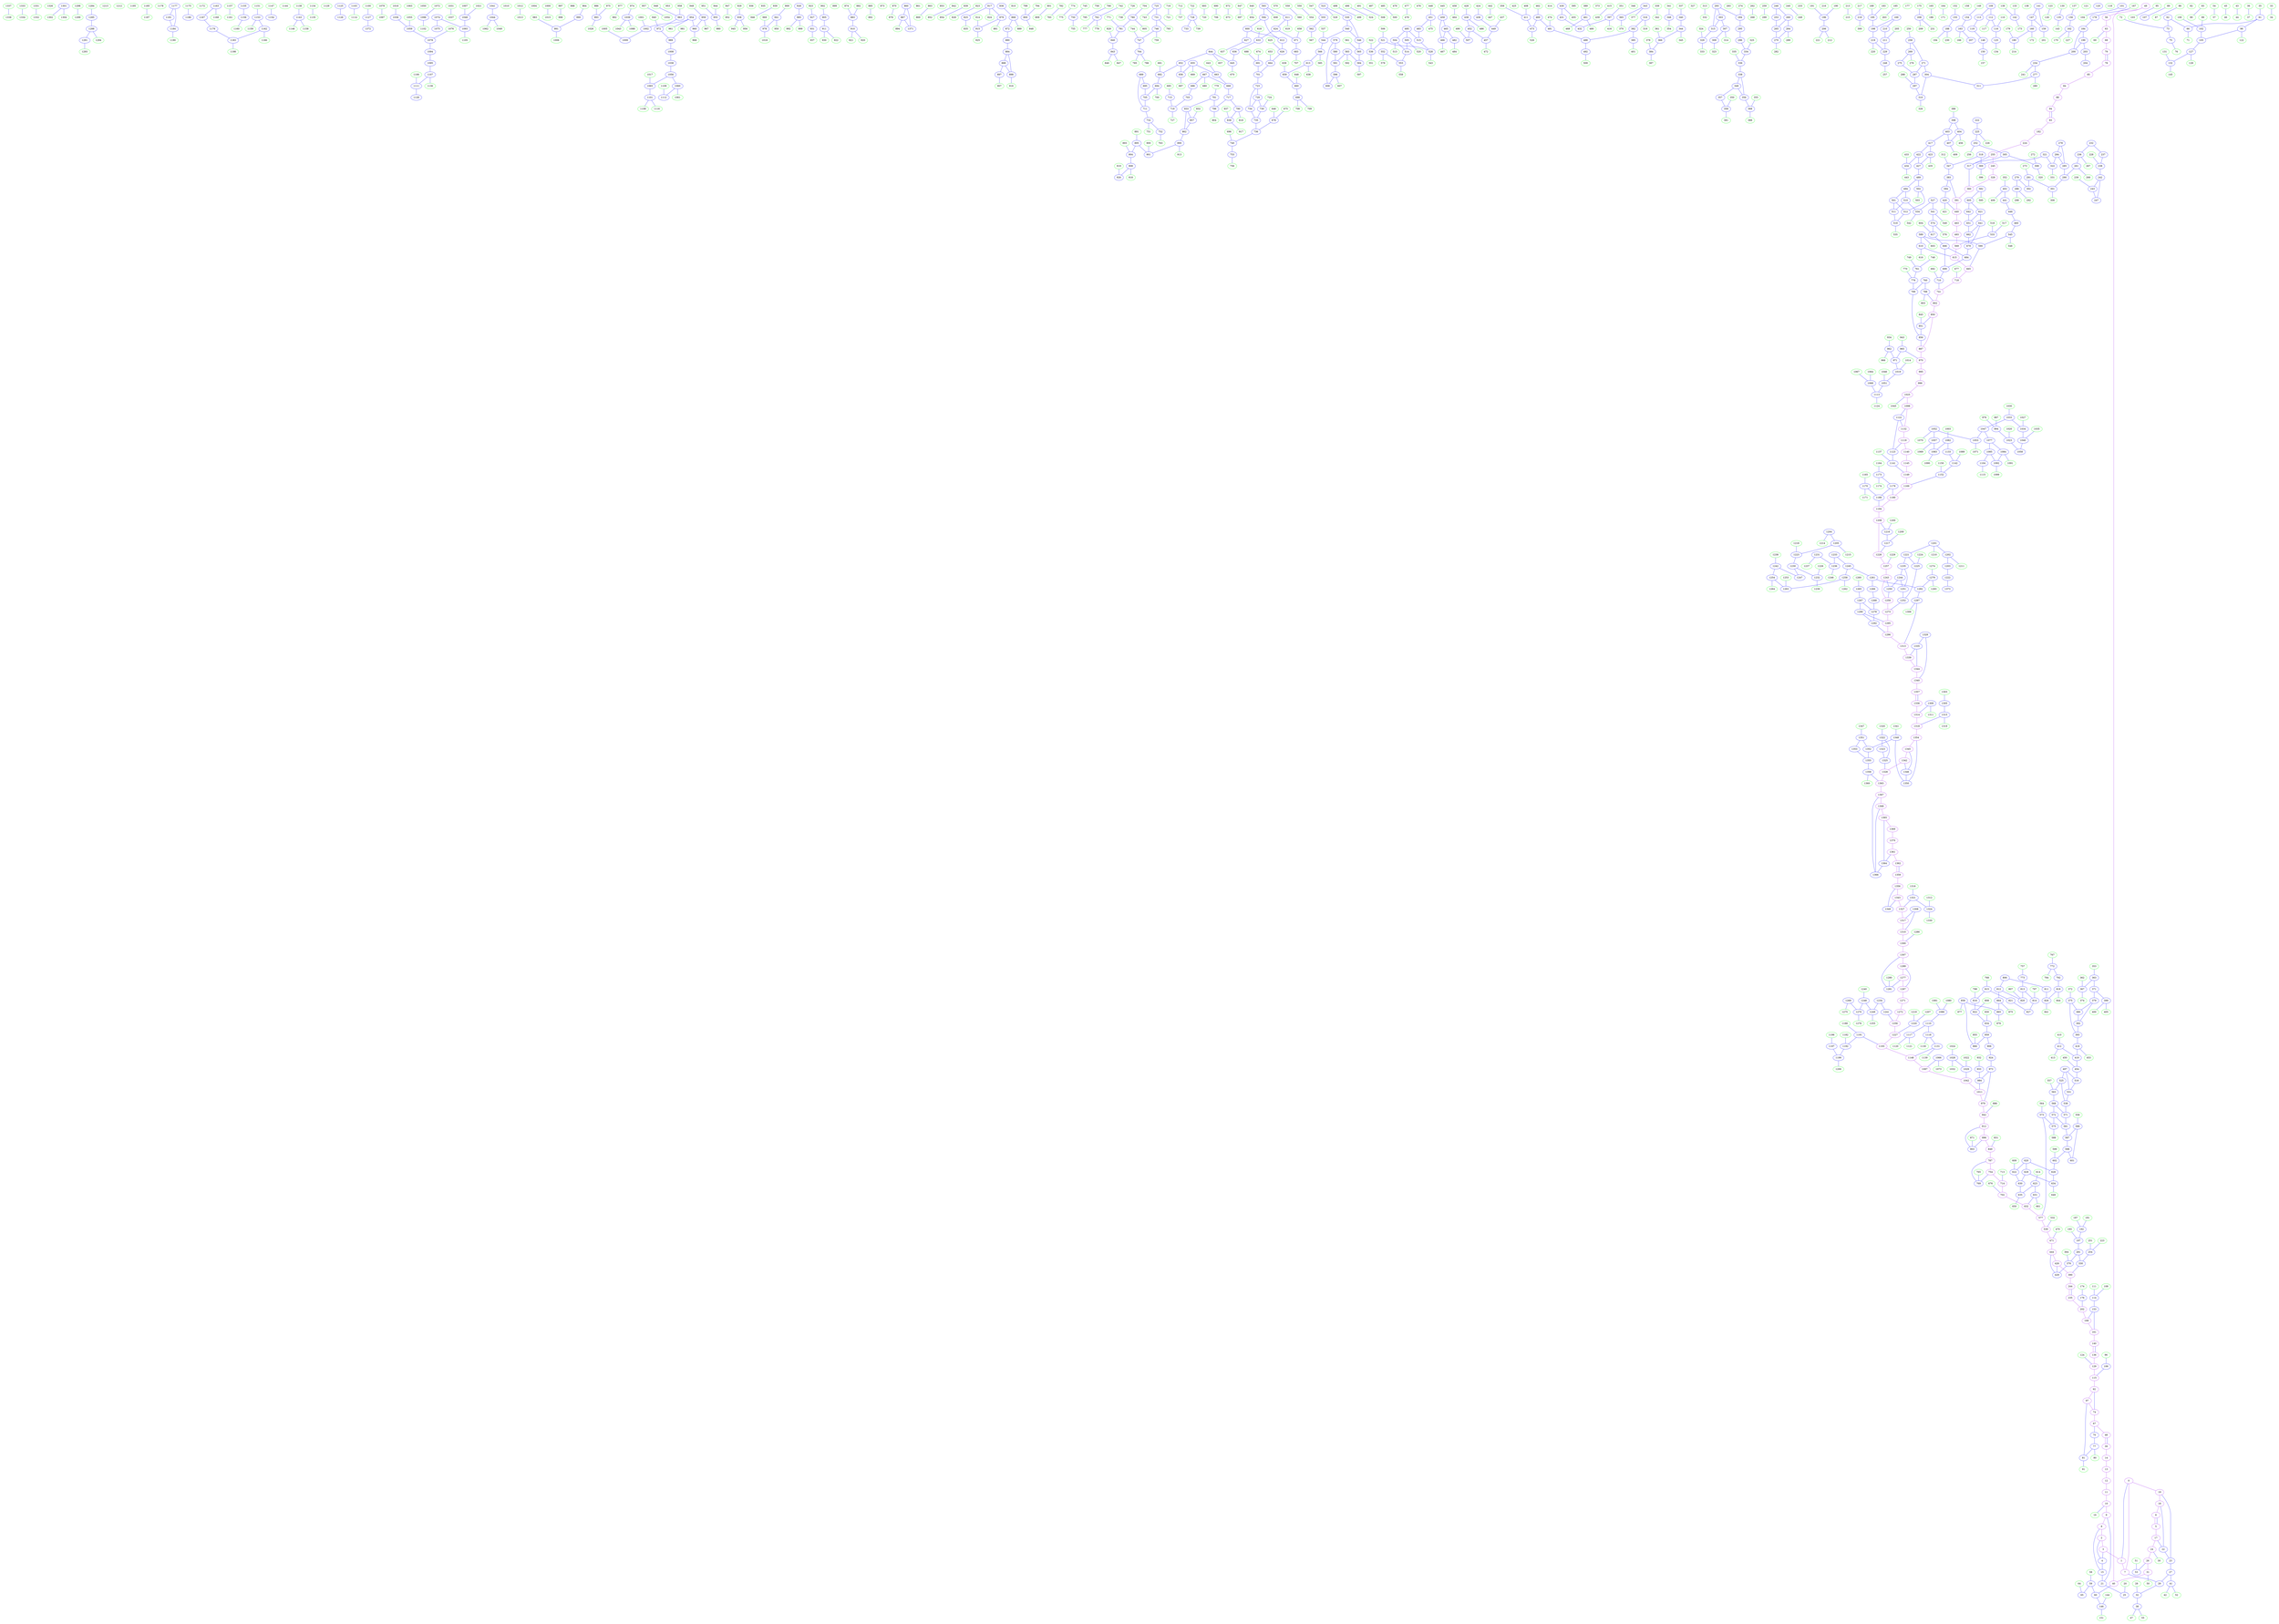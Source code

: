 digraph{
subgraph cluster_0 {
color = white
X83Y269I0 [label="0", pos="83,269!", color="purple"]
X84Y277I0 [label="1", pos="84,277!", color="purple"]
X87Y280I0 [label="2", pos="87,280!", color="purple"]
X88Y279I0 [label="3", pos="88,279!", color="purple"]
X88Y280I0 [label="4", pos="88,280!", color="blue"]
X90Y262I0 [label="5", pos="90,262!", color="purple"]
X90Y263I0 [label="6", pos="90,263!", color="purple"]
X90Y268I0 [label="7", pos="90,268!", color="purple"]
X90Y293I0 [label="8", pos="90,293!", color="purple"]
X90Y299I0 [label="9", pos="90,299!", color="purple"]
X90Y310I0 [label="10", pos="90,310!", color="purple"]
X90Y318I0 [label="11", pos="90,318!", color="purple"]
X90Y327I0 [label="12", pos="90,327!", color="purple"]
X90Y333I0 [label="13", pos="90,333!", color="purple"]
X91Y343I0 [label="14", pos="91,343!", color="purple"]
X92Y291I0 [label="15", pos="92,291!", color="blue"]
X92Y310I0 [label="16", pos="92,310!", color="green"]
X94Y256I0 [label="17", pos="94,256!", color="purple"]
X94Y264I0 [label="18", pos="94,264!", color="purple"]
X94Y266I0 [label="19", pos="94,266!", color="purple"]
X94Y308I0 [label="20", pos="94,308!", color="green"]
X95Y304I0 [label="21", pos="95,304!", color="blue"]
X97Y264I0 [label="22", pos="97,264!", color="blue"]
X97Y266I0 [label="23", pos="97,266!", color="blue"]
X98Y248I0 [label="24", pos="98,248!", color="purple"]
X98Y308I0 [label="25", pos="98,308!", color="blue"]
X99Y239I0 [label="26", pos="99,239!", color="purple"]
X99Y269I0 [label="27", pos="99,269!", color="blue"]
X99Y292I0 [label="28", pos="99,292!", color="green"]
X101Y284I0 [label="29", pos="101,284!", color="blue"]
X102Y257I0 [label="30", pos="102,257!", color="green"]
X103Y235I0 [label="31", pos="103,235!", color="purple"]
X103Y292I0 [label="32", pos="103,292!", color="blue"]
X104Y255I0 [label="33", pos="104,255!", color="green"]
X104Y256I0 [label="34", pos="104,256!", color="green"]
X106Y257I0 [label="35", pos="106,257!", color="green"]
X106Y285I0 [label="36", pos="106,285!", color="green"]
X106Y286I0 [label="37", pos="106,286!", color="green"]
X107Y298I0 [label="38", pos="107,298!", color="blue"]
X107Y359I0 [label="39", pos="107,359!", color="purple"]
X108Y230I0 [label="40", pos="108,230!", color="purple"]
X108Y281I0 [label="41", pos="108,281!", color="blue"]
X108Y284I0 [label="42", pos="108,284!", color="green"]
X108Y287I0 [label="43", pos="108,287!", color="green"]
X108Y289I0 [label="44", pos="108,289!", color="green"]
X108Y291I0 [label="45", pos="108,291!", color="green"]
X109Y291I0 [label="46", pos="109,291!", color="green"]
X109Y310I0 [label="47", pos="109,310!", color="green"]
X109Y361I0 [label="48", pos="109,361!", color="purple"]
X110Y220I0 [label="49", pos="110,220!", color="purple"]
X110Y246I0 [label="50", pos="110,246!", color="green"]
X110Y259I0 [label="51", pos="110,259!", color="green"]
X110Y287I0 [label="52", pos="110,287!", color="green"]
X111Y257I0 [label="53", pos="111,257!", color="blue"]
X112Y289I0 [label="54", pos="112,289!", color="green"]
X112Y303I0 [label="55", pos="112,303!", color="green"]
X114Y208I0 [label="56", pos="114,208!", color="purple"]
X114Y290I0 [label="57", pos="114,290!", color="green"]
X115Y246I0 [label="58", pos="115,246!", color="green"]
X116Y246I0 [label="59", pos="116,246!", color="blue"]
X117Y245I0 [label="60", pos="117,245!", color="blue"]
X117Y275I0 [label="61", pos="117,275!", color="blue"]
X117Y299I0 [label="62", pos="117,299!", color="blue"]
X118Y204I0 [label="63", pos="118,204!", color="purple"]
X118Y257I0 [label="64", pos="118,257!", color="green"]
X119Y255I0 [label="65", pos="119,255!", color="blue"]
X119Y292I0 [label="66", pos="119,292!", color="blue"]
X120Y361I0 [label="67", pos="120,361!", color="purple"]
X121Y187I0 [label="68", pos="121,187!", color="purple"]
X121Y218I0 [label="69", pos="121,218!", color="green"]
X121Y359I0 [label="70", pos="121,359!", color="blue"]
X122Y293I0 [label="71", pos="122,293!", color="green"]
X122Y317I0 [label="72", pos="122,317!", color="green"]
X123Y315I0 [label="73", pos="123,315!", color="blue"]
X123Y371I0 [label="74", pos="123,371!", color="purple"]
X124Y316I0 [label="75", pos="124,316!", color="blue"]
X124Y317I0 [label="76", pos="124,317!", color="green"]
X124Y361I0 [label="77", pos="124,361!", color="blue"]
X125Y157I0 [label="78", pos="125,157!", color="purple"]
X125Y159I0 [label="79", pos="125,159!", color="purple"]
X125Y360I0 [label="80", pos="125,360!", color="green"]
X125Y362I0 [label="81", pos="125,362!", color="blue"]
X126Y193I0 [label="82", pos="126,193!", color="green"]
X126Y294I0 [label="83", pos="126,294!", color="green"]
X127Y137I0 [label="84", pos="127,137!", color="purple"]
X127Y151I0 [label="85", pos="127,151!", color="purple"]
X127Y224I0 [label="86", pos="127,224!", color="green"]
X127Y225I0 [label="87", pos="127,225!", color="green"]
X128Y136I0 [label="88", pos="128,136!", color="purple"]
X128Y228I0 [label="89", pos="128,228!", color="green"]
X128Y295I0 [label="90", pos="128,295!", color="green"]
X128Y361I0 [label="91", pos="128,361!", color="green"]
X129Y375I0 [label="92", pos="129,375!", color="purple"]
X132Y132I0 [label="93", pos="132,132!", color="purple"]
X132Y133I0 [label="94", pos="132,133!", color="purple"]
X132Y306I0 [label="95", pos="132,306!", color="green"]
X132Y362I0 [label="96", pos="132,362!", color="green"]
X132Y367I0 [label="97", pos="132,367!", color="purple"]
X133Y290I0 [label="98", pos="133,290!", color="blue"]
X133Y298I0 [label="99", pos="133,298!", color="green"]
X133Y300I0 [label="100", pos="133,300!", color="green"]
X133Y332I0 [label="101", pos="133,332!", color="blue"]
X134Y298I0 [label="102", pos="134,298!", color="blue"]
X134Y308I0 [label="103", pos="134,308!", color="green"]
X134Y335I0 [label="104", pos="134,335!", color="green"]
X135Y297I0 [label="105", pos="135,297!", color="blue"]
X135Y364I0 [label="106", pos="135,364!", color="blue"]
X137Y237I0 [label="107", pos="137,237!", color="blue"]
X137Y356I0 [label="108", pos="137,356!", color="green"]
X139Y197I0 [label="109", pos="139,197!", color="blue"]
X140Y173I0 [label="110", pos="140,173!", color="green"]
X140Y361I0 [label="111", pos="140,361!", color="green"]
X141Y195I0 [label="112", pos="141,195!", color="blue"]
X141Y203I0 [label="113", pos="141,203!", color="blue"]
X141Y359I0 [label="114", pos="141,359!", color="blue"]
X141Y375I0 [label="115", pos="141,375!", color="purple"]
X142Y178I0 [label="116", pos="142,178!", color="blue"]
X142Y198I0 [label="117", pos="142,198!", color="green"]
X142Y323I0 [label="118", pos="142,323!", color="green"]
X143Y207I0 [label="119", pos="143,207!", color="blue"]
X143Y351I0 [label="120", pos="143,351!", color="blue"]
X144Y141I0 [label="121", pos="144,141!", color="green"]
X144Y300I0 [label="122", pos="144,300!", color="green"]
X144Y306I0 [label="123", pos="144,306!", color="green"]
X145Y372I0 [label="124", pos="145,372!", color="green"]
X146Y152I0 [label="125", pos="146,152!", color="blue"]
X146Y309I0 [label="126", pos="146,309!", color="green"]
X146Y317I0 [label="127", pos="146,317!", color="blue"]
X146Y321I0 [label="128", pos="146,321!", color="green"]
X147Y375I0 [label="129", pos="147,375!", color="purple"]
X148Y231I0 [label="130", pos="148,231!", color="green"]
X148Y314I0 [label="131", pos="148,314!", color="green"]
X148Y316I0 [label="132", pos="148,316!", color="blue"]
X148Y324I0 [label="133", pos="148,324!", color="green"]
X149Y152I0 [label="134", pos="149,152!", color="green"]
X149Y229I0 [label="135", pos="149,229!", color="blue"]
X149Y376I0 [label="136", pos="149,376!", color="purple"]
X150Y135I0 [label="137", pos="150,135!", color="green"]
X150Y150I0 [label="138", pos="150,150!", color="green"]
X150Y329I0 [label="139", pos="150,329!", color="green"]
X150Y377I0 [label="140", pos="150,377!", color="purple"]
X151Y295I0 [label="141", pos="151,295!", color="blue"]
X151Y327I0 [label="142", pos="151,327!", color="blue"]
X152Y232I0 [label="143", pos="152,232!", color="green"]
X152Y281I0 [label="144", pos="152,281!", color="green"]
X152Y322I0 [label="145", pos="152,322!", color="green"]
X153Y279I0 [label="146", pos="153,279!", color="blue"]
X154Y309I0 [label="147", pos="154,309!", color="blue"]
X155Y225I0 [label="148", pos="155,225!", color="blue"]
X155Y250I0 [label="149", pos="155,250!", color="green"]
X156Y230I0 [label="150", pos="156,230!", color="blue"]
X156Y284I0 [label="151", pos="156,284!", color="green"]
X156Y345I0 [label="152", pos="156,345!", color="green"]
X156Y374I0 [label="153", pos="156,374!", color="blue"]
X157Y250I0 [label="154", pos="157,250!", color="blue"]
X157Y343I0 [label="155", pos="157,343!", color="blue"]
X158Y128I0 [label="156", pos="158,128!", color="blue"]
X158Y233I0 [label="157", pos="158,233!", color="green"]
X158Y297I0 [label="158", pos="158,297!", color="green"]
X158Y308I0 [label="159", pos="158,308!", color="blue"]
X158Y318I0 [label="160", pos="158,318!", color="blue"]
X158Y377I0 [label="161", pos="158,377!", color="purple"]
X159Y127I0 [label="162", pos="159,127!", color="blue"]
X159Y252I0 [label="163", pos="159,252!", color="blue"]
X160Y229I0 [label="164", pos="160,229!", color="green"]
X160Y232I0 [label="165", pos="160,232!", color="green"]
X160Y257I0 [label="166", pos="160,257!", color="green"]
X160Y285I0 [label="167", pos="160,285!", color="green"]
X160Y377I0 [label="168", pos="160,377!", color="purple"]
X161Y188I0 [label="169", pos="161,188!", color="blue"]
X162Y129I0 [label="170", pos="162,129!", color="green"]
X162Y229I0 [label="171", pos="162,229!", color="green"]
X162Y319I0 [label="172", pos="162,319!", color="green"]
X162Y338I0 [label="173", pos="162,338!", color="green"]
X162Y373I0 [label="174", pos="162,373!", color="green"]
X163Y354I0 [label="175", pos="163,354!", color="green"]
X163Y371I0 [label="176", pos="163,371!", color="blue"]
X164Y223I0 [label="177", pos="164,223!", color="green"]
X164Y287I0 [label="178", pos="164,287!", color="blue"]
X164Y324I0 [label="179", pos="164,324!", color="green"]
X164Y327I0 [label="180", pos="164,327!", color="blue"]
X164Y336I0 [label="181", pos="164,336!", color="green"]
X165Y103I0 [label="182", pos="165,103!", color="purple"]
X166Y228I0 [label="183", pos="166,228!", color="green"]
X166Y290I0 [label="184", pos="166,290!", color="blue"]
X167Y123I0 [label="185", pos="167,123!", color="green"]
X167Y242I0 [label="186", pos="167,242!", color="green"]
X167Y340I0 [label="187", pos="167,340!", color="green"]
X167Y348I0 [label="188", pos="167,348!", color="blue"]
X168Y232I0 [label="189", pos="168,232!", color="green"]
X168Y234I0 [label="190", pos="168,234!", color="green"]
X168Y239I0 [label="191", pos="168,239!", color="green"]
X168Y339I0 [label="192", pos="168,339!", color="blue"]
X168Y343I0 [label="193", pos="168,343!", color="green"]
X168Y351I0 [label="194", pos="168,351!", color="green"]
X169Y229I0 [label="195", pos="169,229!", color="blue"]
X169Y237I0 [label="196", pos="169,237!", color="blue"]
X169Y341I0 [label="197", pos="169,341!", color="blue"]
X170Y228I0 [label="198", pos="170,228!", color="blue"]
X170Y294I0 [label="199", pos="170,294!", color="blue"]
X170Y307I0 [label="200", pos="170,307!", color="blue"]
X170Y324I0 [label="201", pos="170,324!", color="green"]
X170Y377I0 [label="202", pos="170,377!", color="purple"]
X171Y282I0 [label="203", pos="171,282!", color="blue"]
X173Y280I0 [label="204", pos="173,280!", color="blue"]
X174Y225I0 [label="205", pos="174,225!", color="green"]
X175Y243I0 [label="206", pos="175,243!", color="blue"]
X175Y261I0 [label="207", pos="175,261!", color="blue"]
X175Y363I0 [label="208", pos="175,363!", color="blue"]
X175Y364I0 [label="209", pos="175,364!", color="green"]
X176Y219I0 [label="210", pos="176,219!", color="blue"]
X176Y220I0 [label="211", pos="176,220!", color="blue"]
X176Y248I0 [label="212", pos="176,248!", color="green"]
X176Y270I0 [label="213", pos="176,270!", color="green"]
X176Y337I0 [label="214", pos="176,337!", color="green"]
X177Y274I0 [label="215", pos="177,274!", color="green"]
X177Y326I0 [label="216", pos="177,326!", color="green"]
X177Y370I0 [label="217", pos="177,370!", color="green"]
X177Y371I0 [label="218", pos="177,371!", color="blue"]
X178Y233I0 [label="219", pos="178,233!", color="blue"]
X178Y236I0 [label="220", pos="178,236!", color="green"]
X178Y240I0 [label="221", pos="178,240!", color="green"]
X179Y105I0 [label="222", pos="179,105!", color="blue"]
X179Y358I0 [label="223", pos="179,358!", color="green"]
X180Y95I0 [label="224", pos="180,95!", color="purple"]
X180Y106I0 [label="225", pos="180,106!", color="blue"]
X180Y108I0 [label="226", pos="180,108!", color="green"]
X180Y112I0 [label="227", pos="180,112!", color="green"]
X180Y193I0 [label="228", pos="180,193!", color="green"]
X180Y232I0 [label="229", pos="180,232!", color="blue"]
X180Y356I0 [label="230", pos="180,356!", color="green"]
X180Y366I0 [label="231", pos="180,366!", color="green"]
X181Y178I0 [label="232", pos="181,178!", color="blue"]
X181Y313I0 [label="233", pos="181,313!", color="green"]
X181Y322I0 [label="234", pos="181,322!", color="blue"]
X181Y377I0 [label="235", pos="181,377!", color="purple"]
X182Y177I0 [label="236", pos="182,177!", color="blue"]
X182Y186I0 [label="237", pos="182,186!", color="blue"]
X182Y190I0 [label="238", pos="182,190!", color="blue"]
X182Y194I0 [label="239", pos="182,194!", color="green"]
X182Y282I0 [label="240", pos="182,282!", color="green"]
X182Y321I0 [label="241", pos="182,321!", color="green"]
X183Y191I0 [label="242", pos="183,191!", color="blue"]
X183Y192I0 [label="243", pos="183,192!", color="blue"]
X183Y377I0 [label="244", pos="183,377!", color="purple"]
X184Y88I0 [label="245", pos="184,88!", color="purple"]
X184Y120I0 [label="246", pos="184,120!", color="blue"]
X184Y193I0 [label="247", pos="184,193!", color="blue"]
X184Y237I0 [label="248", pos="184,237!", color="blue"]
X184Y292I0 [label="249", pos="184,292!", color="green"]
X184Y309I0 [label="250", pos="184,309!", color="green"]
X184Y363I0 [label="251", pos="184,363!", color="green"]
X185Y103I0 [label="252", pos="185,103!", color="blue"]
X185Y123I0 [label="253", pos="185,123!", color="blue"]
X185Y361I0 [label="254", pos="185,361!", color="blue"]
X186Y95I0 [label="255", pos="186,95!", color="purple"]
X186Y105I0 [label="256", pos="186,105!", color="green"]
X186Y256I0 [label="257", pos="186,256!", color="green"]
X186Y307I0 [label="258", pos="186,307!", color="blue"]
X186Y343I0 [label="259", pos="186,343!", color="green"]
X187Y120I0 [label="260", pos="187,120!", color="blue"]
X187Y159I0 [label="261", pos="187,159!", color="blue"]
X187Y212I0 [label="262", pos="187,212!", color="green"]
X188Y113I0 [label="263", pos="188,113!", color="green"]
X188Y119I0 [label="264", pos="188,119!", color="blue"]
X188Y121I0 [label="265", pos="188,121!", color="blue"]
X188Y161I0 [label="266", pos="188,161!", color="green"]
X188Y166I0 [label="267", pos="188,166!", color="green"]
X188Y217I0 [label="268", pos="188,217!", color="green"]
X188Y304I0 [label="269", pos="188,304!", color="blue"]
X189Y120I0 [label="270", pos="189,120!", color="blue"]
X189Y313I0 [label="271", pos="189,313!", color="blue"]
X190Y108I0 [label="272", pos="190,108!", color="green"]
X190Y163I0 [label="273", pos="190,163!", color="green"]
X190Y260I0 [label="274", pos="190,260!", color="green"]
X190Y302I0 [label="275", pos="190,302!", color="blue"]
X190Y307I0 [label="276", pos="190,307!", color="green"]
X190Y330I0 [label="277", pos="190,330!", color="blue"]
X191Y147I0 [label="278", pos="191,147!", color="blue"]
X191Y183I0 [label="279", pos="191,183!", color="blue"]
X191Y332I0 [label="280", pos="191,332!", color="green"]
X191Y355I0 [label="281", pos="191,355!", color="blue"]
X192Y120I0 [label="282", pos="192,120!", color="green"]
X192Y126I0 [label="283", pos="192,126!", color="green"]
X192Y146I0 [label="284", pos="192,146!", color="blue"]
X192Y149I0 [label="285", pos="192,149!", color="blue"]
X192Y184I0 [label="286", pos="192,184!", color="blue"]
X192Y315I0 [label="287", pos="192,315!", color="blue"]
X192Y319I0 [label="288", pos="192,319!", color="green"]
X193Y113I0 [label="289", pos="193,113!", color="green"]
X193Y150I0 [label="290", pos="193,150!", color="blue"]
X193Y159I0 [label="291", pos="193,159!", color="blue"]
X193Y190I0 [label="292", pos="193,190!", color="green"]
X193Y257I0 [label="293", pos="193,257!", color="blue"]
X193Y260I0 [label="294", pos="193,260!", color="blue"]
X193Y263I0 [label="295", pos="193,263!", color="blue"]
X193Y267I0 [label="296", pos="193,267!", color="blue"]
X193Y317I0 [label="297", pos="193,317!", color="blue"]
X194Y179I0 [label="298", pos="194,179!", color="green"]
X194Y350I0 [label="299", pos="194,350!", color="green"]
X194Y372I0 [label="300", pos="194,372!", color="green"]
X195Y150I0 [label="301", pos="195,150!", color="blue"]
X195Y164I0 [label="302", pos="195,164!", color="blue"]
X195Y234I0 [label="303", pos="195,234!", color="blue"]
X195Y326I0 [label="304", pos="195,326!", color="blue"]
X196Y98I0 [label="305", pos="196,98!", color="blue"]
X196Y147I0 [label="306", pos="196,147!", color="green"]
X196Y231I0 [label="307", pos="196,231!", color="blue"]
X197Y100I0 [label="308", pos="197,100!", color="blue"]
X197Y226I0 [label="309", pos="197,226!", color="blue"]
X197Y324I0 [label="310", pos="197,324!", color="blue"]
X197Y331I0 [label="311", pos="197,331!", color="blue"]
X198Y118I0 [label="312", pos="198,118!", color="green"]
X198Y154I0 [label="313", pos="198,154!", color="green"]
X198Y232I0 [label="314", pos="198,232!", color="green"]
X198Y243I0 [label="315", pos="198,243!", color="blue"]
X198Y346I0 [label="316", pos="198,346!", color="blue"]
X199Y90I0 [label="317", pos="199,90!", color="blue"]
X199Y126I0 [label="318", pos="199,126!", color="blue"]
X199Y348I0 [label="319", pos="199,348!", color="green"]
X200Y100I0 [label="320", pos="200,100!", color="green"]
X200Y135I0 [label="321", pos="200,135!", color="blue"]
X200Y139I0 [label="322", pos="200,139!", color="blue"]
X200Y226I0 [label="323", pos="200,226!", color="green"]
X200Y260I0 [label="324", pos="200,260!", color="green"]
X200Y262I0 [label="325", pos="200,262!", color="green"]
X200Y325I0 [label="326", pos="200,325!", color="green"]
X200Y352I0 [label="327", pos="200,352!", color="green"]
X201Y81I0 [label="328", pos="201,81!", color="purple"]
X201Y247I0 [label="329", pos="201,247!", color="blue"]
X201Y372I0 [label="330", pos="201,372!", color="blue"]
X202Y140I0 [label="331", pos="202,140!", color="green"]
X202Y148I0 [label="332", pos="202,148!", color="green"]
X202Y230I0 [label="333", pos="202,230!", color="green"]
X202Y305I0 [label="334", pos="202,305!", color="blue"]
X202Y311I0 [label="335", pos="202,311!", color="green"]
X203Y309I0 [label="336", pos="203,309!", color="blue"]
X204Y209I0 [label="337", pos="204,209!", color="green"]
X204Y310I0 [label="338", pos="204,310!", color="blue"]
X205Y112I0 [label="339", pos="205,112!", color="green"]
X205Y207I0 [label="340", pos="205,207!", color="blue"]
X205Y276I0 [label="341", pos="205,276!", color="green"]
X206Y112I0 [label="342", pos="206,112!", color="green"]
X206Y165I0 [label="343", pos="206,165!", color="blue"]
X206Y208I0 [label="344", pos="206,208!", color="blue"]
X206Y209I0 [label="345", pos="206,209!", color="green"]
X206Y225I0 [label="346", pos="206,225!", color="green"]
X207Y105I0 [label="347", pos="207,105!", color="blue"]
X207Y276I0 [label="348", pos="207,276!", color="blue"]
X207Y314I0 [label="349", pos="207,314!", color="blue"]
X207Y329I0 [label="350", pos="207,329!", color="green"]
X208Y138I0 [label="351", pos="208,138!", color="green"]
X208Y155I0 [label="352", pos="208,155!", color="green"]
X208Y269I0 [label="353", pos="208,269!", color="green"]
X208Y271I0 [label="354", pos="208,271!", color="green"]
X208Y304I0 [label="355", pos="208,304!", color="green"]
X208Y313I0 [label="356", pos="208,313!", color="blue"]
X208Y326I0 [label="357", pos="208,326!", color="blue"]
X208Y327I0 [label="358", pos="208,327!", color="blue"]
X208Y338I0 [label="359", pos="208,338!", color="green"]
X209Y81I0 [label="360", pos="209,81!", color="purple"]
X210Y216I0 [label="361", pos="210,216!", color="green"]
X210Y220I0 [label="362", pos="210,220!", color="green"]
X210Y252I0 [label="363", pos="210,252!", color="blue"]
X210Y372I0 [label="364", pos="210,372!", color="green"]
X211Y160I0 [label="365", pos="211,160!", color="blue"]
X211Y213I0 [label="366", pos="211,213!", color="blue"]
X211Y230I0 [label="367", pos="211,230!", color="blue"]
X211Y312I0 [label="368", pos="211,312!", color="blue"]
X212Y123I0 [label="369", pos="212,123!", color="blue"]
X212Y162I0 [label="370", pos="212,162!", color="green"]
X212Y252I0 [label="371", pos="212,252!", color="blue"]
X212Y258I0 [label="372", pos="212,258!", color="green"]
X213Y166I0 [label="373", pos="213,166!", color="green"]
X213Y233I0 [label="374", pos="213,233!", color="green"]
X213Y261I0 [label="375", pos="213,261!", color="blue"]
X213Y371I0 [label="376", pos="213,371!", color="blue"]
X214Y210I0 [label="377", pos="214,210!", color="green"]
X214Y223I0 [label="378", pos="214,223!", color="green"]
X214Y254I0 [label="379", pos="214,254!", color="blue"]
X214Y260I0 [label="380", pos="214,260!", color="blue"]
X214Y333I0 [label="381", pos="214,333!", color="green"]
X214Y353I0 [label="382", pos="214,353!", color="blue"]
X215Y87I0 [label="383", pos="215,87!", color="blue"]
X215Y221I0 [label="384", pos="215,221!", color="blue"]
X215Y350I0 [label="385", pos="215,350!", color="blue"]
X216Y178I0 [label="386", pos="216,178!", color="green"]
X216Y218I0 [label="387", pos="216,218!", color="green"]
X216Y320I0 [label="388", pos="216,320!", color="green"]
X216Y336I0 [label="389", pos="216,336!", color="green"]
X216Y380I0 [label="390", pos="216,380!", color="purple"]
X217Y81I0 [label="391", pos="217,81!", color="purple"]
X217Y260I0 [label="392", pos="217,260!", color="blue"]
X217Y277I0 [label="393", pos="217,277!", color="blue"]
X218Y90I0 [label="394", pos="218,90!", color="blue"]
X218Y116I0 [label="395", pos="218,116!", color="green"]
X218Y120I0 [label="396", pos="218,120!", color="green"]
X218Y132I0 [label="397", pos="218,132!", color="blue"]
X218Y175I0 [label="398", pos="218,175!", color="blue"]
X218Y240I0 [label="399", pos="218,240!", color="blue"]
X218Y241I0 [label="400", pos="218,241!", color="green"]
X218Y350I0 [label="401", pos="218,350!", color="green"]
X219Y145I0 [label="402", pos="219,145!", color="blue"]
X219Y174I0 [label="403", pos="219,174!", color="blue"]
X219Y176I0 [label="404", pos="219,176!", color="blue"]
X219Y226I0 [label="405", pos="219,226!", color="green"]
X220Y147I0 [label="406", pos="220,147!", color="green"]
X220Y175I0 [label="407", pos="220,175!", color="blue"]
X220Y347I0 [label="408", pos="220,347!", color="green"]
X221Y176I0 [label="409", pos="221,176!", color="green"]
X221Y308I0 [label="410", pos="221,308!", color="green"]
X221Y345I0 [label="411", pos="221,345!", color="blue"]
X222Y308I0 [label="412", pos="222,308!", color="blue"]
X222Y309I0 [label="413", pos="222,309!", color="green"]
X222Y318I0 [label="414", pos="222,318!", color="green"]
X222Y322I0 [label="415", pos="222,322!", color="green"]
X223Y130I0 [label="416", pos="223,130!", color="green"]
X223Y160I0 [label="417", pos="223,160!", color="blue"]
X223Y297I0 [label="418", pos="223,297!", color="blue"]
X223Y307I0 [label="419", pos="223,307!", color="blue"]
X224Y85I0 [label="420", pos="224,85!", color="blue"]
X224Y88I0 [label="421", pos="224,88!", color="green"]
X224Y159I0 [label="422", pos="224,159!", color="blue"]
X224Y161I0 [label="423", pos="224,161!", color="blue"]
X224Y252I0 [label="424", pos="224,252!", color="green"]
X224Y280I0 [label="425", pos="224,280!", color="green"]
X224Y385I0 [label="426", pos="224,385!", color="purple"]
X225Y160I0 [label="427", pos="225,160!", color="blue"]
X225Y266I0 [label="428", pos="225,266!", color="green"]
X225Y383I0 [label="429", pos="225,383!", color="blue"]
X226Y108I0 [label="430", pos="226,108!", color="blue"]
X226Y111I0 [label="431", pos="226,111!", color="blue"]
X226Y115I0 [label="432", pos="226,115!", color="blue"]
X226Y155I0 [label="433", pos="226,155!", color="green"]
X226Y156I0 [label="434", pos="226,156!", color="blue"]
X226Y168I0 [label="435", pos="226,168!", color="green"]
X226Y246I0 [label="436", pos="226,246!", color="blue"]
X226Y251I0 [label="437", pos="226,251!", color="green"]
X226Y266I0 [label="438", pos="226,266!", color="blue"]
X226Y326I0 [label="439", pos="226,326!", color="green"]
X227Y81I0 [label="440", pos="227,81!", color="purple"]
X227Y135I0 [label="441", pos="227,135!", color="blue"]
X227Y151I0 [label="442", pos="227,151!", color="green"]
X227Y156I0 [label="443", pos="227,156!", color="green"]
X227Y387I0 [label="444", pos="227,387!", color="purple"]
X228Y124I0 [label="445", pos="228,124!", color="green"]
X228Y134I0 [label="446", pos="228,134!", color="blue"]
X228Y151I0 [label="447", pos="228,151!", color="green"]
X228Y170I0 [label="448", pos="228,170!", color="green"]
X228Y248I0 [label="449", pos="228,248!", color="blue"]
X228Y325I0 [label="450", pos="228,325!", color="green"]
X229Y178I0 [label="451", pos="229,178!", color="blue"]
X229Y259I0 [label="452", pos="229,259!", color="blue"]
X229Y309I0 [label="453", pos="229,309!", color="green"]
X229Y323I0 [label="454", pos="229,323!", color="blue"]
X230Y106I0 [label="455", pos="230,106!", color="green"]
X230Y212I0 [label="456", pos="230,212!", color="green"]
X230Y249I0 [label="457", pos="230,249!", color="blue"]
X231Y102I0 [label="458", pos="231,102!", color="green"]
X231Y120I0 [label="459", pos="231,120!", color="blue"]
X231Y130I0 [label="460", pos="231,130!", color="blue"]
X231Y346I0 [label="461", pos="231,346!", color="blue"]
X231Y356I0 [label="462", pos="231,356!", color="green"]
X232Y81I0 [label="463", pos="232,81!", color="purple"]
X232Y102I0 [label="464", pos="232,102!", color="green"]
X232Y119I0 [label="465", pos="232,119!", color="blue"]
X232Y121I0 [label="466", pos="232,121!", color="blue"]
X232Y123I0 [label="467", pos="232,123!", color="green"]
X232Y349I0 [label="468", pos="232,349!", color="green"]
X232Y356I0 [label="469", pos="232,356!", color="blue"]
X232Y382I0 [label="470", pos="232,382!", color="green"]
X232Y387I0 [label="471", pos="232,387!", color="purple"]
X233Y245I0 [label="472", pos="233,245!", color="green"]
X233Y355I0 [label="473", pos="233,355!", color="blue"]
X233Y360I0 [label="474", pos="233,360!", color="green"]
X234Y165I0 [label="475", pos="234,165!", color="green"]
X234Y308I0 [label="476", pos="234,308!", color="green"]
X234Y318I0 [label="477", pos="234,318!", color="green"]
X234Y319I0 [label="478", pos="234,319!", color="green"]
X234Y340I0 [label="479", pos="234,340!", color="green"]
X234Y346I0 [label="480", pos="234,346!", color="green"]
X234Y360I0 [label="481", pos="234,360!", color="blue"]
X235Y115I0 [label="482", pos="235,115!", color="blue"]
X235Y207I0 [label="483", pos="235,207!", color="blue"]
X236Y117I0 [label="484", pos="236,117!", color="green"]
X236Y134I0 [label="485", pos="236,134!", color="green"]
X236Y285I0 [label="486", pos="236,285!", color="green"]
X236Y312I0 [label="487", pos="236,312!", color="green"]
X237Y369I0 [label="488", pos="237,369!", color="blue"]
X238Y148I0 [label="489", pos="238,148!", color="blue"]
X238Y288I0 [label="490", pos="238,288!", color="green"]
X238Y300I0 [label="491", pos="238,300!", color="green"]
X238Y379I0 [label="492", pos="238,379!", color="blue"]
X239Y81I0 [label="493", pos="239,81!", color="purple"]
X239Y145I0 [label="494", pos="239,145!", color="blue"]
X239Y187I0 [label="495", pos="239,187!", color="blue"]
X239Y291I0 [label="496", pos="239,291!", color="green"]
X239Y341I0 [label="497", pos="239,341!", color="blue"]
X240Y119I0 [label="498", pos="240,119!", color="green"]
X240Y122I0 [label="499", pos="240,122!", color="green"]
X240Y132I0 [label="500", pos="240,132!", color="green"]
X240Y145I0 [label="501", pos="240,145!", color="blue"]
X240Y149I0 [label="502", pos="240,149!", color="blue"]
X240Y160I0 [label="503", pos="240,160!", color="green"]
X240Y176I0 [label="504", pos="240,176!", color="blue"]
X240Y186I0 [label="505", pos="240,186!", color="blue"]
X240Y217I0 [label="506", pos="240,217!", color="green"]
X240Y285I0 [label="507", pos="240,285!", color="blue"]
X240Y314I0 [label="508", pos="240,314!", color="green"]
X240Y385I0 [label="509", pos="240,385!", color="green"]
X241Y143I0 [label="510", pos="241,143!", color="blue"]
X241Y144I0 [label="511", pos="241,144!", color="blue"]
X241Y146I0 [label="512", pos="241,146!", color="blue"]
X241Y164I0 [label="513", pos="241,164!", color="green"]
X241Y177I0 [label="514", pos="241,177!", color="blue"]
X241Y206I0 [label="515", pos="241,206!", color="blue"]
X241Y339I0 [label="516", pos="241,339!", color="blue"]
X242Y84I0 [label="517", pos="242,84!", color="green"]
X242Y116I0 [label="518", pos="242,116!", color="green"]
X242Y145I0 [label="519", pos="242,145!", color="blue"]
X242Y189I0 [label="520", pos="242,189!", color="green"]
X242Y214I0 [label="521", pos="242,214!", color="blue"]
X242Y219I0 [label="522", pos="242,219!", color="green"]
X242Y246I0 [label="523", pos="242,246!", color="blue"]
X242Y298I0 [label="524", pos="242,298!", color="green"]
X242Y347I0 [label="525", pos="242,347!", color="blue"]
X242Y362I0 [label="526", pos="242,362!", color="green"]
X243Y138I0 [label="527", pos="243,138!", color="blue"]
X243Y209I0 [label="528", pos="243,209!", color="blue"]
X243Y236I0 [label="529", pos="243,236!", color="green"]
X243Y247I0 [label="530", pos="243,247!", color="blue"]
X243Y341I0 [label="531", pos="243,341!", color="blue"]
X243Y366I0 [label="532", pos="243,366!", color="green"]
X244Y101I0 [label="533", pos="244,101!", color="blue"]
X244Y140I0 [label="534", pos="244,140!", color="blue"]
X244Y146I0 [label="535", pos="244,146!", color="green"]
X244Y217I0 [label="536", pos="244,217!", color="blue"]
X244Y280I0 [label="537", pos="244,280!", color="green"]
X244Y345I0 [label="538", pos="244,345!", color="blue"]
X244Y389I0 [label="539", pos="244,389!", color="purple"]
X245Y271I0 [label="540", pos="245,271!", color="blue"]
X246Y135I0 [label="541", pos="246,135!", color="blue"]
X246Y140I0 [label="542", pos="246,140!", color="green"]
X246Y208I0 [label="543", pos="246,208!", color="green"]
X246Y276I0 [label="544", pos="246,276!", color="blue"]
X247Y117I0 [label="545", pos="247,117!", color="blue"]
X247Y251I0 [label="546", pos="247,251!", color="blue"]
X247Y316I0 [label="547", pos="247,316!", color="green"]
X248Y119I0 [label="548", pos="248,119!", color="green"]
X248Y134I0 [label="549", pos="248,134!", color="green"]
X248Y206I0 [label="550", pos="248,206!", color="green"]
X248Y240I0 [label="551", pos="248,240!", color="green"]
X249Y165I0 [label="552", pos="249,165!", color="blue"]
X249Y167I0 [label="553", pos="249,167!", color="blue"]
X249Y185I0 [label="554", pos="249,185!", color="green"]
X249Y316I0 [label="555", pos="249,316!", color="blue"]
X249Y344I0 [label="556", pos="249,344!", color="green"]
X249Y362I0 [label="557", pos="249,362!", color="green"]
X250Y169I0 [label="558", pos="250,169!", color="green"]
X250Y178I0 [label="559", pos="250,178!", color="green"]
X250Y181I0 [label="560", pos="250,181!", color="green"]
X250Y209I0 [label="561", pos="250,209!", color="green"]
X250Y318I0 [label="562", pos="250,318!", color="blue"]
X250Y361I0 [label="563", pos="250,361!", color="blue"]
X250Y366I0 [label="564", pos="250,366!", color="green"]
X251Y210I0 [label="565", pos="251,210!", color="blue"]
X251Y284I0 [label="566", pos="251,284!", color="blue"]
X251Y328I0 [label="567", pos="251,328!", color="green"]
X251Y360I0 [label="568", pos="251,360!", color="blue"]
X252Y81I0 [label="569", pos="252,81!", color="purple"]
X252Y342I0 [label="570", pos="252,342!", color="green"]
X252Y356I0 [label="571", pos="252,356!", color="blue"]
X252Y360I0 [label="572", pos="252,360!", color="blue"]
X252Y370I0 [label="573", pos="252,370!", color="blue"]
X253Y121I0 [label="574", pos="253,121!", color="blue"]
X253Y361I0 [label="575", pos="253,361!", color="blue"]
X254Y123I0 [label="576", pos="254,123!", color="green"]
X254Y389I0 [label="577", pos="254,389!", color="purple"]
X255Y142I0 [label="578", pos="255,142!", color="green"]
X255Y170I0 [label="579", pos="255,170!", color="blue"]
X255Y173I0 [label="580", pos="255,173!", color="blue"]
X255Y357I0 [label="581", pos="255,357!", color="blue"]
X256Y135I0 [label="582", pos="256,135!", color="blue"]
X256Y180I0 [label="583", pos="256,180!", color="blue"]
X256Y189I0 [label="584", pos="256,189!", color="blue"]
X256Y294I0 [label="585", pos="256,294!", color="green"]
X256Y352I0 [label="586", pos="256,352!", color="blue"]
X256Y354I0 [label="587", pos="256,354!", color="blue"]
X256Y360I0 [label="588", pos="256,360!", color="green"]
X257Y94I0 [label="589", pos="257,94!", color="blue"]
X257Y98I0 [label="590", pos="257,98!", color="blue"]
X257Y175I0 [label="591", pos="257,175!", color="blue"]
X257Y180I0 [label="592", pos="257,180!", color="green"]
X257Y254I0 [label="593", pos="257,254!", color="blue"]
X257Y257I0 [label="594", pos="257,257!", color="blue"]
X258Y136I0 [label="595", pos="258,136!", color="green"]
X258Y174I0 [label="596", pos="258,174!", color="blue"]
X258Y188I0 [label="597", pos="258,188!", color="green"]
X258Y354I0 [label="598", pos="258,354!", color="blue"]
X258Y358I0 [label="599", pos="258,358!", color="green"]
X259Y277I0 [label="600", pos="259,277!", color="blue"]
X259Y353I0 [label="601", pos="259,353!", color="blue"]
X259Y355I0 [label="602", pos="259,355!", color="blue"]
X260Y94I0 [label="603", pos="260,94!", color="green"]
X260Y104I0 [label="604", pos="260,104!", color="green"]
X260Y127I0 [label="605", pos="260,127!", color="blue"]
X260Y165I0 [label="606", pos="260,165!", color="blue"]
X260Y178I0 [label="607", pos="260,178!", color="green"]
X260Y254I0 [label="608", pos="260,254!", color="green"]
X260Y380I0 [label="609", pos="260,380!", color="green"]
X261Y87I0 [label="610", pos="261,87!", color="blue"]
X261Y243I0 [label="611", pos="261,243!", color="blue"]
X261Y261I0 [label="612", pos="261,261!", color="blue"]
X261Y316I0 [label="613", pos="261,316!", color="blue"]
X261Y384I0 [label="614", pos="261,384!", color="green"]
X262Y81I0 [label="615", pos="262,81!", color="purple"]
X262Y89I0 [label="616", pos="262,89!", color="green"]
X262Y107I0 [label="617", pos="262,107!", color="blue"]
X262Y192I0 [label="618", pos="262,192!", color="green"]
X262Y245I0 [label="619", pos="262,245!", color="green"]
X262Y376I0 [label="620", pos="262,376!", color="blue"]
X263Y120I0 [label="621", pos="263,120!", color="blue"]
X263Y379I0 [label="622", pos="263,379!", color="blue"]
X263Y384I0 [label="623", pos="263,384!", color="blue"]
X264Y204I0 [label="624", pos="264,204!", color="blue"]
X264Y250I0 [label="625", pos="264,250!", color="green"]
X264Y260I0 [label="626", pos="264,260!", color="blue"]
X264Y299I0 [label="627", pos="264,299!", color="blue"]
X264Y370I0 [label="628", pos="264,370!", color="blue"]
X264Y375I0 [label="629", pos="264,375!", color="blue"]
X264Y379I0 [label="630", pos="264,379!", color="blue"]
X264Y386I0 [label="631", pos="264,386!", color="blue"]
X264Y389I0 [label="632", pos="264,389!", color="purple"]
X265Y193I0 [label="633", pos="265,193!", color="blue"]
X265Y371I0 [label="634", pos="265,371!", color="blue"]
X265Y381I0 [label="635", pos="265,381!", color="blue"]
X266Y192I0 [label="636", pos="266,192!", color="blue"]
X266Y300I0 [label="637", pos="266,300!", color="green"]
X266Y318I0 [label="638", pos="266,318!", color="green"]
X266Y351I0 [label="639", pos="266,351!", color="green"]
X267Y96I0 [label="640", pos="267,96!", color="green"]
X267Y113I0 [label="641", pos="267,113!", color="blue"]
X267Y127I0 [label="642", pos="267,127!", color="blue"]
X268Y150I0 [label="643", pos="268,150!", color="green"]
X268Y175I0 [label="644", pos="268,175!", color="blue"]
X268Y182I0 [label="645", pos="268,182!", color="blue"]
X268Y284I0 [label="646", pos="268,284!", color="green"]
X268Y300I0 [label="647", pos="268,300!", color="green"]
X268Y352I0 [label="648", pos="268,352!", color="green"]
X268Y370I0 [label="649", pos="268,370!", color="green"]
X268Y382I0 [label="650", pos="268,382!", color="green"]
X269Y122I0 [label="651", pos="269,122!", color="blue"]
X269Y173I0 [label="652", pos="269,173!", color="blue"]
X269Y275I0 [label="653", pos="269,275!", color="green"]
X270Y94I0 [label="654", pos="270,94!", color="green"]
X270Y157I0 [label="655", pos="270,157!", color="blue"]
X270Y163I0 [label="656", pos="270,163!", color="blue"]
X270Y177I0 [label="657", pos="270,177!", color="green"]
X270Y254I0 [label="658", pos="270,254!", color="green"]
X270Y347I0 [label="659", pos="270,347!", color="blue"]
X270Y355I0 [label="660", pos="270,355!", color="blue"]
X270Y387I0 [label="661", pos="270,387!", color="green"]
X271Y116I0 [label="662", pos="271,116!", color="blue"]
X271Y150I0 [label="663", pos="271,150!", color="blue"]
X271Y273I0 [label="664", pos="271,273!", color="blue"]
X272Y81I0 [label="665", pos="272,81!", color="purple"]
X272Y101I0 [label="666", pos="272,101!", color="blue"]
X272Y145I0 [label="667", pos="272,145!", color="blue"]
X272Y149I0 [label="668", pos="272,149!", color="blue"]
X272Y156I0 [label="669", pos="272,156!", color="green"]
X272Y188I0 [label="670", pos="272,188!", color="green"]
X272Y232I0 [label="671", pos="272,232!", color="blue"]
X272Y254I0 [label="672", pos="272,254!", color="green"]
X272Y256I0 [label="673", pos="272,256!", color="green"]
X272Y258I0 [label="674", pos="272,258!", color="green"]
X272Y295I0 [label="675", pos="272,295!", color="green"]
X272Y376I0 [label="676", pos="272,376!", color="green"]
X273Y90I0 [label="677", pos="273,90!", color="green"]
X273Y293I0 [label="678", pos="273,293!", color="blue"]
X274Y109I0 [label="679", pos="274,109!", color="blue"]
X274Y144I0 [label="680", pos="274,144!", color="green"]
X274Y173I0 [label="681", pos="274,173!", color="green"]
X274Y176I0 [label="682", pos="274,176!", color="blue"]
X274Y232I0 [label="683", pos="274,232!", color="blue"]
X276Y103I0 [label="684", pos="276,103!", color="blue"]
X276Y124I0 [label="685", pos="276,124!", color="green"]
X276Y134I0 [label="686", pos="276,134!", color="blue"]
X276Y172I0 [label="687", pos="276,172!", color="green"]
X276Y271I0 [label="688", pos="276,271!", color="green"]
X277Y193I0 [label="689", pos="277,193!", color="blue"]
X277Y202I0 [label="690", pos="277,202!", color="green"]
X277Y269I0 [label="691", pos="277,269!", color="blue"]
X278Y92I0 [label="692", pos="278,92!", color="green"]
X278Y147I0 [label="693", pos="278,147!", color="green"]
X278Y184I0 [label="694", pos="278,184!", color="blue"]
X278Y190I0 [label="695", pos="278,190!", color="blue"]
X278Y305I0 [label="696", pos="278,305!", color="green"]
X278Y318I0 [label="697", pos="278,318!", color="green"]
X278Y374I0 [label="698", pos="278,374!", color="blue"]
X279Y97I0 [label="699", pos="279,97!", color="blue"]
X279Y184I0 [label="700", pos="279,184!", color="green"]
X279Y282I0 [label="701", pos="279,282!", color="blue"]
X279Y388I0 [label="702", pos="279,388!", color="purple"]
X280Y128I0 [label="703", pos="280,128!", color="blue"]
X280Y178I0 [label="704", pos="280,178!", color="green"]
X280Y188I0 [label="705", pos="280,188!", color="blue"]
X280Y209I0 [label="706", pos="280,209!", color="green"]
X280Y263I0 [label="707", pos="280,263!", color="green"]
X280Y374I0 [label="708", pos="280,374!", color="green"]
X280Y383I0 [label="709", pos="280,383!", color="green"]
X281Y92I0 [label="710", pos="281,92!", color="blue"]
X282Y196I0 [label="711", pos="282,196!", color="blue"]
X282Y315I0 [label="712", pos="282,315!", color="green"]
X282Y385I0 [label="713", pos="282,385!", color="green"]
X282Y388I0 [label="714", pos="282,388!", color="purple"]
X283Y115I0 [label="715", pos="283,115!", color="blue"]
X283Y160I0 [label="716", pos="283,160!", color="green"]
X283Y168I0 [label="717", pos="283,168!", color="blue"]
X284Y81I0 [label="718", pos="284,81!", color="purple"]
X284Y122I0 [label="719", pos="284,122!", color="blue"]
X284Y131I0 [label="720", pos="284,131!", color="green"]
X284Y160I0 [label="721", pos="284,160!", color="green"]
X284Y209I0 [label="722", pos="284,209!", color="green"]
X284Y290I0 [label="723", pos="284,290!", color="blue"]
X284Y297I0 [label="724", pos="284,297!", color="green"]
X284Y354I0 [label="725", pos="284,354!", color="blue"]
X284Y380I0 [label="726", pos="284,380!", color="green"]
X285Y122I0 [label="727", pos="285,122!", color="green"]
X285Y219I0 [label="728", pos="285,219!", color="blue"]
X285Y294I0 [label="729", pos="285,294!", color="blue"]
X285Y295I0 [label="730", pos="285,295!", color="blue"]
X285Y366I0 [label="731", pos="285,366!", color="blue"]
X286Y199I0 [label="732", pos="286,199!", color="blue"]
X286Y250I0 [label="733", pos="286,250!", color="blue"]
X286Y294I0 [label="734", pos="286,294!", color="blue"]
X286Y295I0 [label="735", pos="286,295!", color="blue"]
X286Y303I0 [label="736", pos="286,303!", color="blue"]
X286Y337I0 [label="737", pos="286,337!", color="green"]
X286Y382I0 [label="738", pos="286,382!", color="green"]
X287Y224I0 [label="739", pos="287,224!", color="green"]
X287Y311I0 [label="740", pos="287,311!", color="blue"]
X288Y81I0 [label="741", pos="288,81!", color="purple"]
X288Y160I0 [label="742", pos="288,160!", color="green"]
X288Y352I0 [label="743", pos="288,352!", color="green"]
X288Y377I0 [label="744", pos="288,377!", color="green"]
X289Y138I0 [label="745", pos="289,138!", color="green"]
X289Y373I0 [label="746", pos="289,373!", color="blue"]
X289Y375I0 [label="747", pos="289,375!", color="blue"]
X290Y118I0 [label="748", pos="290,118!", color="green"]
X290Y130I0 [label="749", pos="290,130!", color="green"]
X290Y138I0 [label="750", pos="290,138!", color="blue"]
X290Y198I0 [label="751", pos="290,198!", color="green"]
X290Y208I0 [label="752", pos="290,208!", color="blue"]
X290Y324I0 [label="753", pos="290,324!", color="blue"]
X290Y388I0 [label="754", pos="290,388!", color="purple"]
X291Y133I0 [label="755", pos="291,133!", color="green"]
X291Y324I0 [label="756", pos="291,324!", color="green"]
X292Y298I0 [label="757", pos="292,298!", color="green"]
X292Y349I0 [label="758", pos="292,349!", color="green"]
X292Y372I0 [label="759", pos="292,372!", color="green"]
X293Y94I0 [label="760", pos="293,94!", color="blue"]
X293Y118I0 [label="761", pos="293,118!", color="blue"]
X293Y161I0 [label="762", pos="293,161!", color="blue"]
X293Y208I0 [label="763", pos="293,208!", color="green"]
X293Y378I0 [label="764", pos="293,378!", color="blue"]
X293Y384I0 [label="765", pos="293,384!", color="green"]
X294Y143I0 [label="766", pos="294,143!", color="green"]
X294Y273I0 [label="767", pos="294,273!", color="green"]
X294Y306I0 [label="768", pos="294,306!", color="green"]
X294Y387I0 [label="769", pos="294,387!", color="blue"]
X295Y102I0 [label="770", pos="295,102!", color="green"]
X295Y200I0 [label="771", pos="295,200!", color="green"]
X295Y271I0 [label="772", pos="295,271!", color="blue"]
X295Y298I0 [label="773", pos="295,298!", color="blue"]
X295Y343I0 [label="774", pos="295,343!", color="green"]
X295Y344I0 [label="775", pos="295,344!", color="green"]
X296Y102I0 [label="776", pos="296,102!", color="blue"]
X296Y160I0 [label="777", pos="296,160!", color="green"]
X296Y162I0 [label="778", pos="296,162!", color="green"]
X296Y187I0 [label="779", pos="296,187!", color="green"]
X296Y195I0 [label="780", pos="296,195!", color="blue"]
X296Y200I0 [label="781", pos="296,200!", color="blue"]
X296Y206I0 [label="782", pos="296,206!", color="green"]
X296Y209I0 [label="783", pos="296,209!", color="green"]
X296Y275I0 [label="784", pos="296,275!", color="green"]
X296Y378I0 [label="785", pos="296,378!", color="green"]
X296Y380I0 [label="786", pos="296,380!", color="green"]
X296Y388I0 [label="787", pos="296,388!", color="purple"]
X297Y88I0 [label="788", pos="297,88!", color="blue"]
X297Y98I0 [label="789", pos="297,98!", color="blue"]
X297Y170I0 [label="790", pos="297,170!", color="blue"]
X297Y185I0 [label="791", pos="297,185!", color="blue"]
X297Y256I0 [label="792", pos="297,256!", color="blue"]
X297Y361I0 [label="793", pos="297,361!", color="green"]
X297Y368I0 [label="794", pos="297,368!", color="green"]
X298Y149I0 [label="795", pos="298,149!", color="green"]
X298Y183I0 [label="796", pos="298,183!", color="blue"]
X298Y306I0 [label="797", pos="298,306!", color="green"]
X298Y334I0 [label="798", pos="298,334!", color="green"]
X298Y367I0 [label="799", pos="298,367!", color="green"]
X298Y368I0 [label="800", pos="298,368!", color="blue"]
X299Y346I0 [label="801", pos="299,346!", color="green"]
X300Y81I0 [label="802", pos="300,81!", color="purple"]
X300Y88I0 [label="803", pos="300,88!", color="green"]
X300Y182I0 [label="804", pos="300,182!", color="green"]
X300Y196I0 [label="805", pos="300,196!", color="green"]
X300Y283I0 [label="806", pos="300,283!", color="blue"]
X300Y297I0 [label="807", pos="300,297!", color="green"]
X300Y336I0 [label="808", pos="300,336!", color="green"]
X300Y350I0 [label="809", pos="300,350!", color="green"]
X301Y217I0 [label="810", pos="301,217!", color="green"]
X301Y278I0 [label="811", pos="301,278!", color="blue"]
X301Y285I0 [label="812", pos="301,285!", color="blue"]
X301Y302I0 [label="813", pos="301,302!", color="blue"]
X301Y306I0 [label="814", pos="301,306!", color="blue"]
X301Y319I0 [label="815", pos="301,319!", color="blue"]
X301Y320I0 [label="816", pos="301,320!", color="blue"]
X302Y113I0 [label="817", pos="302,113!", color="blue"]
X302Y178I0 [label="818", pos="302,178!", color="green"]
X302Y266I0 [label="819", pos="302,266!", color="blue"]
X302Y301I0 [label="820", pos="302,301!", color="blue"]
X302Y318I0 [label="821", pos="302,318!", color="blue"]
X302Y336I0 [label="822", pos="302,336!", color="blue"]
X302Y366I0 [label="823", pos="302,366!", color="green"]
X303Y113I0 [label="824", pos="303,113!", color="green"]
X303Y119I0 [label="825", pos="303,119!", color="blue"]
X303Y271I0 [label="826", pos="303,271!", color="blue"]
X303Y316I0 [label="827", pos="303,316!", color="blue"]
X303Y366I0 [label="828", pos="303,366!", color="green"]
X304Y217I0 [label="829", pos="304,217!", color="green"]
X304Y353I0 [label="830", pos="304,353!", color="green"]
X304Y384I0 [label="831", pos="304,384!", color="green"]
X305Y180I0 [label="832", pos="305,180!", color="green"]
X305Y190I0 [label="833", pos="305,190!", color="blue"]
X305Y351I0 [label="834", pos="305,351!", color="blue"]
X306Y123I0 [label="835", pos="306,123!", color="green"]
X306Y162I0 [label="836", pos="306,162!", color="blue"]
X306Y169I0 [label="837", pos="306,169!", color="green"]
X306Y172I0 [label="838", pos="306,172!", color="blue"]
X306Y196I0 [label="839", pos="306,196!", color="green"]
X306Y215I0 [label="840", pos="306,215!", color="blue"]
X306Y272I0 [label="841", pos="306,272!", color="green"]
X308Y110I0 [label="842", pos="308,110!", color="green"]
X308Y218I0 [label="843", pos="308,218!", color="blue"]
X308Y237I0 [label="844", pos="308,237!", color="green"]
X309Y84I0 [label="845", pos="309,84!", color="green"]
X309Y218I0 [label="846", pos="309,218!", color="green"]
X309Y232I0 [label="847", pos="309,232!", color="green"]
X309Y379I0 [label="848", pos="309,379!", color="green"]
X309Y387I0 [label="849", pos="309,387!", color="purple"]
X310Y81I0 [label="850", pos="310,81!", color="purple"]
X310Y84I0 [label="851", pos="310,84!", color="blue"]
X310Y102I0 [label="852", pos="310,102!", color="green"]
X310Y149I0 [label="853", pos="310,149!", color="green"]
X310Y200I0 [label="854", pos="310,200!", color="green"]
X310Y350I0 [label="855", pos="310,350!", color="green"]
X311Y85I0 [label="856", pos="311,85!", color="blue"]
X311Y191I0 [label="857", pos="311,191!", color="blue"]
X311Y325I0 [label="858", pos="311,325!", color="blue"]
X311Y355I0 [label="859", pos="311,355!", color="blue"]
X311Y366I0 [label="860", pos="311,366!", color="blue"]
X312Y170I0 [label="861", pos="312,170!", color="green"]
X312Y194I0 [label="862", pos="312,194!", color="blue"]
X312Y278I0 [label="863", pos="312,278!", color="green"]
X312Y296I0 [label="864", pos="312,296!", color="blue"]
X312Y309I0 [label="865", pos="312,309!", color="blue"]
X312Y350I0 [label="866", pos="312,350!", color="blue"]
X312Y367I0 [label="867", pos="312,367!", color="blue"]
X313Y164I0 [label="868", pos="313,164!", color="blue"]
X313Y233I0 [label="869", pos="313,233!", color="green"]
X313Y376I0 [label="870", pos="313,376!", color="green"]
X313Y381I0 [label="871", pos="313,381!", color="green"]
X314Y160I0 [label="872", pos="314,160!", color="blue"]
X314Y188I0 [label="873", pos="314,188!", color="green"]
X314Y282I0 [label="874", pos="314,282!", color="green"]
X314Y296I0 [label="875", pos="314,296!", color="green"]
X314Y308I0 [label="876", pos="314,308!", color="green"]
X314Y326I0 [label="877", pos="314,326!", color="green"]
X314Y376I0 [label="878", pos="314,376!", color="green"]
X315Y97I0 [label="879", pos="315,97!", color="blue"]
X315Y157I0 [label="880", pos="315,157!", color="blue"]
X316Y99I0 [label="881", pos="316,99!", color="green"]
X316Y270I0 [label="882", pos="316,270!", color="green"]
X316Y284I0 [label="883", pos="316,284!", color="blue"]
X317Y156I0 [label="884", pos="317,156!", color="blue"]
X317Y222I0 [label="885", pos="317,222!", color="green"]
X317Y375I0 [label="886", pos="317,375!", color="green"]
X318Y82I0 [label="887", pos="318,82!", color="purple"]
X318Y153I0 [label="888", pos="318,153!", color="blue"]
X318Y166I0 [label="889", pos="318,166!", color="green"]
X318Y201I0 [label="890", pos="318,201!", color="blue"]
X318Y215I0 [label="891", pos="318,215!", color="green"]
X318Y222I0 [label="892", pos="318,222!", color="green"]
X318Y224I0 [label="893", pos="318,224!", color="green"]
X318Y370I0 [label="894", pos="318,370!", color="green"]
X319Y216I0 [label="895", pos="319,216!", color="blue"]
X319Y387I0 [label="896", pos="319,387!", color="purple"]
X320Y136I0 [label="897", pos="320,136!", color="blue"]
X320Y159I0 [label="898", pos="320,159!", color="blue"]
X320Y188I0 [label="899", pos="320,188!", color="green"]
X320Y205I0 [label="900", pos="320,205!", color="green"]
X320Y209I0 [label="901", pos="320,209!", color="blue"]
X320Y316I0 [label="902", pos="320,316!", color="green"]
X320Y386I0 [label="903", pos="320,386!", color="blue"]
X321Y232I0 [label="904", pos="321,232!", color="blue"]
X321Y329I0 [label="905", pos="321,329!", color="blue"]
X321Y365I0 [label="906", pos="321,365!", color="blue"]
X322Y136I0 [label="907", pos="322,136!", color="green"]
X322Y267I0 [label="908", pos="322,267!", color="blue"]
X322Y288I0 [label="909", pos="322,288!", color="green"]
X322Y305I0 [label="910", pos="322,305!", color="blue"]
X322Y330I0 [label="911", pos="322,330!", color="blue"]
X322Y386I0 [label="912", pos="322,386!", color="purple"]
X323Y205I0 [label="913", pos="323,205!", color="green"]
X324Y83I0 [label="914", pos="324,83!", color="green"]
X324Y84I0 [label="915", pos="324,84!", color="blue"]
X324Y168I0 [label="916", pos="324,168!", color="green"]
X324Y182I0 [label="917", pos="324,182!", color="green"]
X324Y266I0 [label="918", pos="324,266!", color="green"]
X324Y283I0 [label="919", pos="324,283!", color="green"]
X324Y306I0 [label="920", pos="324,306!", color="green"]
X324Y316I0 [label="921", pos="324,316!", color="green"]
X324Y334I0 [label="922", pos="324,334!", color="green"]
X324Y336I0 [label="923", pos="324,336!", color="green"]
X324Y366I0 [label="924", pos="324,366!", color="blue"]
X325Y84I0 [label="925", pos="325,84!", color="green"]
X325Y281I0 [label="926", pos="325,281!", color="blue"]
X325Y339I0 [label="927", pos="325,339!", color="blue"]
X326Y101I0 [label="928", pos="326,101!", color="blue"]
X326Y132I0 [label="929", pos="326,132!", color="green"]
X326Y333I0 [label="930", pos="326,333!", color="green"]
X326Y342I0 [label="931", pos="326,342!", color="blue"]
X326Y354I0 [label="932", pos="326,354!", color="green"]
X326Y357I0 [label="933", pos="326,357!", color="blue"]
X327Y93I0 [label="934", pos="327,93!", color="green"]
X327Y146I0 [label="935", pos="327,146!", color="green"]
X328Y315I0 [label="936", pos="328,315!", color="green"]
X328Y351I0 [label="937", pos="328,351!", color="green"]
X329Y127I0 [label="938", pos="329,127!", color="blue"]
X329Y133I0 [label="939", pos="329,133!", color="green"]
X329Y210I0 [label="940", pos="329,210!", color="green"]
X329Y299I0 [label="941", pos="329,299!", color="blue"]
X329Y387I0 [label="942", pos="329,387!", color="purple"]
X330Y84I0 [label="943", pos="330,84!", color="green"]
X330Y110I0 [label="944", pos="330,110!", color="green"]
X330Y129I0 [label="945", pos="330,129!", color="green"]
X330Y152I0 [label="946", pos="330,152!", color="green"]
X330Y169I0 [label="947", pos="330,169!", color="green"]
X330Y217I0 [label="948", pos="330,217!", color="green"]
X330Y224I0 [label="949", pos="330,224!", color="green"]
X330Y313I0 [label="950", pos="330,313!", color="green"]
X331Y106I0 [label="951", pos="331,106!", color="green"]
X331Y170I0 [label="952", pos="331,170!", color="green"]
X331Y204I0 [label="953", pos="331,204!", color="green"]
X331Y267I0 [label="954", pos="331,267!", color="blue"]
X332Y106I0 [label="955", pos="332,106!", color="blue"]
X332Y116I0 [label="956", pos="332,116!", color="green"]
X332Y182I0 [label="957", pos="332,182!", color="green"]
X332Y222I0 [label="958", pos="332,222!", color="green"]
X332Y248I0 [label="959", pos="332,248!", color="blue"]
X332Y253I0 [label="960", pos="332,253!", color="blue"]
X332Y269I0 [label="961", pos="332,269!", color="green"]
X333Y87I0 [label="962", pos="333,87!", color="blue"]
X333Y220I0 [label="963", pos="333,220!", color="blue"]
X333Y351I0 [label="964", pos="333,351!", color="green"]
X334Y78I0 [label="965", pos="334,78!", color="blue"]
X334Y89I0 [label="966", pos="334,89!", color="green"]
X334Y248I0 [label="967", pos="334,248!", color="green"]
X334Y256I0 [label="968", pos="334,256!", color="green"]
X334Y314I0 [label="969", pos="334,314!", color="green"]
X335Y67I0 [label="970", pos="335,67!", color="purple"]
X335Y79I0 [label="971", pos="335,79!", color="blue"]
X335Y219I0 [label="972", pos="335,219!", color="blue"]
X335Y378I0 [label="973", pos="335,378!", color="blue"]
X336Y114I0 [label="974", pos="336,114!", color="green"]
X336Y144I0 [label="975", pos="336,144!", color="green"]
X336Y147I0 [label="976", pos="336,147!", color="green"]
X336Y270I0 [label="977", pos="336,270!", color="green"]
X336Y317I0 [label="978", pos="336,317!", color="blue"]
X336Y387I0 [label="979", pos="336,387!", color="purple"]
X337Y100I0 [label="980", pos="337,100!", color="green"]
X337Y224I0 [label="981", pos="337,224!", color="green"]
X337Y274I0 [label="982", pos="337,274!", color="green"]
X337Y364I0 [label="983", pos="337,364!", color="green"]
X337Y377I0 [label="984", pos="337,377!", color="blue"]
X338Y94I0 [label="985", pos="338,94!", color="blue"]
X338Y120I0 [label="986", pos="338,120!", color="green"]
X338Y164I0 [label="987", pos="338,164!", color="green"]
X338Y174I0 [label="988", pos="338,174!", color="green"]
X338Y224I0 [label="989", pos="338,224!", color="blue"]
X338Y360I0 [label="990", pos="338,360!", color="blue"]
X338Y363I0 [label="991", pos="338,363!", color="blue"]
X339Y95I0 [label="992", pos="339,95!", color="green"]
X339Y128I0 [label="993", pos="339,128!", color="blue"]
X339Y161I0 [label="994", pos="339,161!", color="blue"]
X340Y67I0 [label="995", pos="340,67!", color="purple"]
X340Y68I0 [label="996", pos="340,68!", color="purple"]
X340Y84I0 [label="997", pos="340,84!", color="green"]
X340Y85I0 [label="998", pos="340,85!", color="green"]
X340Y90I0 [label="999", pos="340,90!", color="green"]
X340Y149I0 [label="1000", pos="340,149!", color="green"]
X340Y281I0 [label="1001", pos="340,281!", color="green"]
X341Y286I0 [label="1002", pos="341,286!", color="blue"]
X342Y114I0 [label="1003", pos="342,114!", color="green"]
X342Y182I0 [label="1004", pos="342,182!", color="green"]
X342Y291I0 [label="1005", pos="342,291!", color="green"]
X342Y370I0 [label="1006", pos="342,370!", color="green"]
X343Y171I0 [label="1007", pos="343,171!", color="green"]
X343Y241I0 [label="1008", pos="343,241!", color="blue"]
X343Y289I0 [label="1009", pos="343,289!", color="blue"]
X343Y313I0 [label="1010", pos="343,313!", color="green"]
X343Y387I0 [label="1011", pos="343,387!", color="purple"]
X344Y85I0 [label="1012", pos="344,85!", color="green"]
X344Y87I0 [label="1013", pos="344,87!", color="green"]
X344Y92I0 [label="1014", pos="344,92!", color="green"]
X344Y134I0 [label="1015", pos="344,134!", color="green"]
X344Y224I0 [label="1016", pos="344,224!", color="green"]
X344Y226I0 [label="1017", pos="344,226!", color="green"]
X344Y345I0 [label="1018", pos="344,345!", color="green"]
X346Y77I0 [label="1019", pos="346,77!", color="blue"]
X346Y169I0 [label="1020", pos="346,169!", color="green"]
X346Y180I0 [label="1021", pos="346,180!", color="green"]
X346Y372I0 [label="1022", pos="346,372!", color="green"]
X347Y167I0 [label="1023", pos="347,167!", color="blue"]
X347Y348I0 [label="1024", pos="347,348!", color="green"]
X348Y67I0 [label="1025", pos="348,67!", color="purple"]
X348Y118I0 [label="1026", pos="348,118!", color="green"]
X348Y162I0 [label="1027", pos="348,162!", color="green"]
X348Y365I0 [label="1028", pos="348,365!", color="blue"]
X348Y372I0 [label="1029", pos="348,372!", color="blue"]
X349Y133I0 [label="1030", pos="349,133!", color="green"]
X349Y227I0 [label="1031", pos="349,227!", color="green"]
X349Y364I0 [label="1032", pos="349,364!", color="green"]
X350Y134I0 [label="1033", pos="350,134!", color="blue"]
X350Y158I0 [label="1034", pos="350,158!", color="blue"]
X350Y162I0 [label="1035", pos="350,162!", color="green"]
X350Y223I0 [label="1036", pos="350,223!", color="blue"]
X350Y227I0 [label="1037", pos="350,227!", color="green"]
X350Y252I0 [label="1038", pos="350,252!", color="blue"]
X351Y97I0 [label="1039", pos="351,97!", color="blue"]
X351Y159I0 [label="1040", pos="351,159!", color="blue"]
X351Y287I0 [label="1041", pos="351,287!", color="blue"]
X351Y387I0 [label="1042", pos="351,387!", color="purple"]
X352Y99I0 [label="1043", pos="352,99!", color="green"]
X352Y288I0 [label="1044", pos="352,288!", color="blue"]
X354Y73I0 [label="1045", pos="354,73!", color="green"]
X354Y81I0 [label="1046", pos="354,81!", color="green"]
X354Y131I0 [label="1047", pos="354,131!", color="blue"]
X354Y189I0 [label="1048", pos="354,189!", color="blue"]
X354Y288I0 [label="1049", pos="354,288!", color="green"]
X354Y325I0 [label="1050", pos="354,325!", color="green"]
X355Y79I0 [label="1051", pos="355,79!", color="blue"]
X355Y125I0 [label="1052", pos="355,125!", color="blue"]
X355Y129I0 [label="1053", pos="355,129!", color="blue"]
X355Y200I0 [label="1054", pos="355,200!", color="green"]
X355Y230I0 [label="1055", pos="355,230!", color="green"]
X355Y254I0 [label="1056", pos="355,254!", color="blue"]
X356Y123I0 [label="1057", pos="356,123!", color="blue"]
X356Y175I0 [label="1058", pos="356,175!", color="blue"]
X356Y230I0 [label="1059", pos="356,230!", color="blue"]
X356Y270I0 [label="1060", pos="356,270!", color="blue"]
X356Y271I0 [label="1061", pos="356,271!", color="green"]
X356Y299I0 [label="1062", pos="356,299!", color="green"]
X356Y317I0 [label="1063", pos="356,317!", color="green"]
X357Y74I0 [label="1064", pos="357,74!", color="green"]
X357Y249I0 [label="1065", pos="357,249!", color="blue"]
X357Y360I0 [label="1066", pos="357,360!", color="blue"]
X358Y73I0 [label="1067", pos="358,73!", color="green"]
X358Y74I0 [label="1068", pos="358,74!", color="blue"]
X358Y122I0 [label="1069", pos="358,122!", color="green"]
X358Y126I0 [label="1070", pos="358,126!", color="green"]
X358Y130I0 [label="1071", pos="358,130!", color="green"]
X358Y283I0 [label="1072", pos="358,283!", color="green"]
X358Y342I0 [label="1073", pos="358,342!", color="green"]
X359Y211I0 [label="1074", pos="359,211!", color="blue"]
X359Y223I0 [label="1075", pos="359,223!", color="blue"]
X359Y238I0 [label="1076", pos="359,238!", color="green"]
X360Y158I0 [label="1077", pos="360,158!", color="blue"]
X360Y238I0 [label="1078", pos="360,238!", color="blue"]
X360Y315I0 [label="1079", pos="360,315!", color="green"]
X360Y324I0 [label="1080", pos="360,324!", color="green"]
X360Y335I0 [label="1081", pos="360,335!", color="green"]
X361Y101I0 [label="1082", pos="361,101!", color="blue"]
X361Y107I0 [label="1083", pos="361,107!", color="blue"]
X361Y157I0 [label="1084", pos="361,157!", color="blue"]
X361Y159I0 [label="1085", pos="361,159!", color="blue"]
X361Y333I0 [label="1086", pos="361,333!", color="blue"]
X361Y387I0 [label="1087", pos="361,387!", color="purple"]
X362Y89I0 [label="1088", pos="362,89!", color="green"]
X362Y94I0 [label="1089", pos="362,94!", color="green"]
X362Y109I0 [label="1090", pos="362,109!", color="green"]
X362Y150I0 [label="1091", pos="362,150!", color="green"]
X362Y158I0 [label="1092", pos="362,158!", color="blue"]
X362Y210I0 [label="1093", pos="362,210!", color="blue"]
X362Y242I0 [label="1094", pos="362,242!", color="blue"]
X362Y244I0 [label="1095", pos="362,244!", color="blue"]
X362Y297I0 [label="1096", pos="362,297!", color="blue"]
X362Y322I0 [label="1097", pos="362,322!", color="green"]
X363Y67I0 [label="1098", pos="363,67!", color="purple"]
X364Y158I0 [label="1099", pos="364,158!", color="green"]
X364Y222I0 [label="1100", pos="364,222!", color="green"]
X364Y263I0 [label="1101", pos="364,263!", color="blue"]
X364Y299I0 [label="1102", pos="364,299!", color="green"]
X366Y139I0 [label="1103", pos="366,139!", color="blue"]
X366Y172I0 [label="1104", pos="366,172!", color="blue"]
X366Y217I0 [label="1105", pos="366,217!", color="green"]
X366Y246I0 [label="1106", pos="366,246!", color="green"]
X366Y250I0 [label="1107", pos="366,250!", color="blue"]
X366Y273I0 [label="1108", pos="366,273!", color="green"]
X366Y290I0 [label="1109", pos="366,290!", color="green"]
X366Y345I0 [label="1110", pos="366,345!", color="blue"]
X367Y249I0 [label="1111", pos="367,249!", color="blue"]
X367Y288I0 [label="1112", pos="367,288!", color="blue"]
X368Y82I0 [label="1113", pos="368,82!", color="blue"]
X368Y140I0 [label="1114", pos="368,140!", color="green"]
X368Y182I0 [label="1115", pos="368,182!", color="green"]
X368Y262I0 [label="1116", pos="368,262!", color="green"]
X368Y344I0 [label="1117", pos="368,344!", color="blue"]
X368Y354I0 [label="1118", pos="368,354!", color="blue"]
X369Y74I0 [label="1119", pos="369,74!", color="purple"]
X369Y340I0 [label="1120", pos="369,340!", color="green"]
X369Y344I0 [label="1121", pos="369,344!", color="green"]
X370Y71I0 [label="1122", pos="370,71!", color="blue"]
X370Y74I0 [label="1123", pos="370,74!", color="blue"]
X370Y85I0 [label="1124", pos="370,85!", color="green"]
X370Y202I0 [label="1125", pos="370,202!", color="blue"]
X370Y204I0 [label="1126", pos="370,204!", color="blue"]
X370Y231I0 [label="1127", pos="370,231!", color="blue"]
X370Y246I0 [label="1128", pos="370,246!", color="blue"]
X370Y338I0 [label="1129", pos="370,338!", color="green"]
X370Y354I0 [label="1130", pos="370,354!", color="green"]
X370Y384I0 [label="1131", pos="370,384!", color="blue"]
X371Y70I0 [label="1132", pos="371,70!", color="purple"]
X371Y98I0 [label="1133", pos="371,98!", color="blue"]
X371Y236I0 [label="1134", pos="371,236!", color="green"]
X371Y237I0 [label="1135", pos="371,237!", color="green"]
X371Y263I0 [label="1136", pos="371,263!", color="green"]
X372Y79I0 [label="1137", pos="372,79!", color="green"]
X372Y129I0 [label="1138", pos="372,129!", color="green"]
X372Y384I0 [label="1139", pos="372,384!", color="green"]
X373Y72I0 [label="1140", pos="373,72!", color="purple"]
X373Y75I0 [label="1141", pos="373,75!", color="blue"]
X373Y89I0 [label="1142", pos="373,89!", color="blue"]
X373Y127I0 [label="1143", pos="373,127!", color="blue"]
X373Y267I0 [label="1144", pos="373,267!", color="green"]
X374Y72I0 [label="1145", pos="374,72!", color="purple"]
X374Y129I0 [label="1146", pos="374,129!", color="green"]
X374Y340I0 [label="1147", pos="374,340!", color="green"]
X374Y389I0 [label="1148", pos="374,389!", color="purple"]
X375Y74I0 [label="1149", pos="375,74!", color="purple"]
X375Y84I0 [label="1150", pos="375,84!", color="green"]
X375Y143I0 [label="1151", pos="375,143!", color="green"]
X376Y84I0 [label="1152", pos="376,84!", color="blue"]
X376Y141I0 [label="1153", pos="376,141!", color="blue"]
X376Y340I0 [label="1154", pos="376,340!", color="blue"]
X377Y237I0 [label="1155", pos="377,237!", color="blue"]
X377Y240I0 [label="1156", pos="377,240!", color="blue"]
X378Y103I0 [label="1157", pos="378,103!", color="green"]
X378Y108I0 [label="1158", pos="378,108!", color="green"]
X378Y143I0 [label="1159", pos="378,143!", color="green"]
X378Y246I0 [label="1160", pos="378,246!", color="green"]
X379Y103I0 [label="1161", pos="379,103!", color="green"]
X379Y133I0 [label="1162", pos="379,133!", color="blue"]
X379Y153I0 [label="1163", pos="379,153!", color="blue"]
X380Y98I0 [label="1164", pos="380,98!", color="green"]
X380Y112I0 [label="1165", pos="380,112!", color="green"]
X380Y135I0 [label="1166", pos="380,135!", color="green"]
X380Y147I0 [label="1167", pos="380,147!", color="blue"]
X380Y168I0 [label="1168", pos="380,168!", color="green"]
X381Y76I0 [label="1169", pos="381,76!", color="purple"]
X381Y109I0 [label="1170", pos="381,109!", color="blue"]
X382Y111I0 [label="1171", pos="382,111!", color="green"]
X382Y230I0 [label="1172", pos="382,230!", color="green"]
X383Y89I0 [label="1173", pos="383,89!", color="blue"]
X384Y91I0 [label="1174", pos="384,91!", color="green"]
X384Y167I0 [label="1175", pos="384,167!", color="green"]
X385Y141I0 [label="1176", pos="385,141!", color="blue"]
X386Y249I0 [label="1177", pos="386,249!", color="blue"]
X386Y303I0 [label="1178", pos="386,303!", color="green"]
X387Y80I0 [label="1179", pos="387,80!", color="blue"]
X388Y79I0 [label="1180", pos="388,79!", color="purple"]
X388Y264I0 [label="1181", pos="388,264!", color="blue"]
X388Y360I0 [label="1182", pos="388,360!", color="green"]
X389Y114I0 [label="1183", pos="389,114!", color="blue"]
X389Y263I0 [label="1184", pos="389,263!", color="blue"]
X389Y303I0 [label="1185", pos="389,303!", color="green"]
X390Y189I0 [label="1186", pos="390,189!", color="blue"]
X390Y316I0 [label="1187", pos="390,316!", color="green"]
X390Y378I0 [label="1188", pos="390,378!", color="green"]
X391Y83I0 [label="1189", pos="391,83!", color="blue"]
X392Y267I0 [label="1190", pos="392,267!", color="green"]
X392Y378I0 [label="1191", pos="392,378!", color="blue"]
X393Y377I0 [label="1192", pos="393,377!", color="blue"]
X393Y390I0 [label="1193", pos="393,390!", color="purple"]
X394Y79I0 [label="1194", pos="394,79!", color="purple"]
X394Y254I0 [label="1195", pos="394,254!", color="green"]
X394Y358I0 [label="1196", pos="394,358!", color="green"]
X395Y353I0 [label="1197", pos="395,353!", color="blue"]
X396Y95I0 [label="1198", pos="396,95!", color="green"]
X397Y373I0 [label="1199", pos="397,373!", color="blue"]
X398Y91I0 [label="1200", pos="398,91!", color="green"]
X398Y126I0 [label="1201", pos="398,126!", color="blue"]
X398Y130I0 [label="1202", pos="398,130!", color="blue"]
X398Y149I0 [label="1203", pos="398,149!", color="blue"]
X398Y268I0 [label="1204", pos="398,268!", color="blue"]
X398Y273I0 [label="1205", pos="398,273!", color="blue"]
X398Y375I0 [label="1206", pos="398,375!", color="green"]
X398Y381I0 [label="1207", pos="398,381!", color="green"]
X399Y79I0 [label="1208", pos="399,79!", color="purple"]
X399Y100I0 [label="1209", pos="399,100!", color="green"]
X400Y126I0 [label="1210", pos="400,126!", color="green"]
X400Y130I0 [label="1211", pos="400,130!", color="green"]
X400Y233I0 [label="1212", pos="400,233!", color="green"]
X400Y240I0 [label="1213", pos="400,240!", color="green"]
X400Y268I0 [label="1214", pos="400,268!", color="green"]
X400Y272I0 [label="1215", pos="400,272!", color="green"]
X401Y86I0 [label="1216", pos="401,86!", color="blue"]
X402Y86I0 [label="1217", pos="402,86!", color="blue"]
X402Y346I0 [label="1218", pos="402,346!", color="green"]
X402Y363I0 [label="1219", pos="402,363!", color="green"]
X402Y377I0 [label="1220", pos="402,377!", color="blue"]
X403Y106I0 [label="1221", pos="403,106!", color="blue"]
X403Y139I0 [label="1222", pos="403,139!", color="blue"]
X403Y344I0 [label="1223", pos="403,344!", color="blue"]
X404Y131I0 [label="1224", pos="404,131!", color="green"]
X406Y118I0 [label="1225", pos="406,118!", color="blue"]
X406Y359I0 [label="1226", pos="406,359!", color="green"]
X406Y390I0 [label="1227", pos="406,390!", color="purple"]
X407Y79I0 [label="1228", pos="407,79!", color="purple"]
X407Y90I0 [label="1229", pos="407,90!", color="green"]
X407Y346I0 [label="1230", pos="407,346!", color="blue"]
X408Y230I0 [label="1231", pos="408,230!", color="blue"]
X408Y347I0 [label="1232", pos="408,347!", color="blue"]
X409Y213I0 [label="1233", pos="409,213!", color="blue"]
X409Y377I0 [label="1234", pos="409,377!", color="blue"]
X410Y98I0 [label="1235", pos="410,98!", color="blue"]
X410Y223I0 [label="1236", pos="410,223!", color="blue"]
X410Y233I0 [label="1237", pos="410,233!", color="green"]
X410Y278I0 [label="1238", pos="410,278!", color="green"]
X410Y349I0 [label="1239", pos="410,349!", color="green"]
X410Y362I0 [label="1240", pos="410,362!", color="green"]
X410Y380I0 [label="1241", pos="410,380!", color="blue"]
X411Y273I0 [label="1242", pos="411,273!", color="blue"]
X412Y90I0 [label="1243", pos="412,90!", color="purple"]
X412Y96I0 [label="1244", pos="412,96!", color="blue"]
X412Y211I0 [label="1245", pos="412,211!", color="blue"]
X412Y222I0 [label="1246", pos="412,222!", color="green"]
X412Y299I0 [label="1247", pos="412,299!", color="blue"]
X412Y362I0 [label="1248", pos="412,362!", color="blue"]
X412Y367I0 [label="1249", pos="412,367!", color="blue"]
X413Y93I0 [label="1250", pos="413,93!", color="blue"]
X414Y100I0 [label="1251", pos="414,100!", color="blue"]
X414Y106I0 [label="1252", pos="414,106!", color="blue"]
X414Y224I0 [label="1253", pos="414,224!", color="green"]
X414Y245I0 [label="1254", pos="414,245!", color="blue"]
X414Y369I0 [label="1255", pos="414,369!", color="green"]
X414Y388I0 [label="1256", pos="414,388!", color="purple"]
X415Y81I0 [label="1257", pos="415,81!", color="purple"]
X415Y213I0 [label="1258", pos="415,213!", color="blue"]
X416Y90I0 [label="1259", pos="416,90!", color="purple"]
X416Y111I0 [label="1260", pos="416,111!", color="green"]
X416Y181I0 [label="1261", pos="416,181!", color="blue"]
X416Y210I0 [label="1262", pos="416,210!", color="green"]
X416Y224I0 [label="1263", pos="416,224!", color="blue"]
X416Y246I0 [label="1264", pos="416,246!", color="green"]
X417Y116I0 [label="1265", pos="417,116!", color="blue"]
X417Y171I0 [label="1266", pos="417,171!", color="blue"]
X418Y117I0 [label="1267", pos="418,117!", color="blue"]
X418Y162I0 [label="1268", pos="418,162!", color="blue"]
X418Y342I0 [label="1269", pos="418,342!", color="blue"]
X418Y344I0 [label="1270", pos="418,344!", color="blue"]
X418Y378I0 [label="1271", pos="418,378!", color="purple"]
X419Y383I0 [label="1272", pos="419,383!", color="purple"]
X420Y106I0 [label="1273", pos="420,106!", color="purple"]
X420Y209I0 [label="1274", pos="420,209!", color="green"]
X420Y342I0 [label="1275", pos="420,342!", color="green"]
X420Y344I0 [label="1276", pos="420,344!", color="green"]
X420Y375I0 [label="1277", pos="420,375!", color="purple"]
X421Y128I0 [label="1278", pos="421,128!", color="blue"]
X421Y207I0 [label="1279", pos="421,207!", color="blue"]
X421Y363I0 [label="1280", pos="421,363!", color="green"]
X421Y369I0 [label="1281", pos="421,369!", color="blue"]
X422Y193I0 [label="1282", pos="422,193!", color="blue"]
X422Y209I0 [label="1283", pos="422,209!", color="green"]
X422Y237I0 [label="1284", pos="422,237!", color="green"]
X424Y234I0 [label="1285", pos="424,234!", color="blue"]
X424Y359I0 [label="1286", pos="424,359!", color="green"]
X424Y379I0 [label="1287", pos="424,379!", color="purple"]
X425Y233I0 [label="1288", pos="425,233!", color="blue"]
X425Y379I0 [label="1289", pos="425,379!", color="purple"]
X426Y109I0 [label="1290", pos="426,109!", color="blue"]
X426Y227I0 [label="1291", pos="426,227!", color="blue"]
X428Y112I0 [label="1292", pos="428,112!", color="blue"]
X428Y226I0 [label="1293", pos="428,226!", color="green"]
X428Y234I0 [label="1294", pos="428,234!", color="green"]
X429Y104I0 [label="1295", pos="429,104!", color="purple"]
X429Y112I0 [label="1296", pos="429,112!", color="purple"]
X429Y143I0 [label="1297", pos="429,143!", color="blue"]
X429Y303I0 [label="1298", pos="429,303!", color="green"]
X429Y305I0 [label="1299", pos="429,305!", color="green"]
X429Y366I0 [label="1300", pos="429,366!", color="purple"]
X430Y258I0 [label="1301", pos="430,258!", color="blue"]
X430Y261I0 [label="1302", pos="430,261!", color="green"]
X430Y264I0 [label="1303", pos="430,264!", color="green"]
X431Y258I0 [label="1304", pos="431,258!", color="green"]
X431Y275I0 [label="1305", pos="431,275!", color="blue"]
X432Y144I0 [label="1306", pos="432,144!", color="green"]
X432Y371I0 [label="1307", pos="432,371!", color="purple"]
X433Y359I0 [label="1308", pos="433,359!", color="blue"]
X434Y230I0 [label="1309", pos="434,230!", color="blue"]
X434Y366I0 [label="1310", pos="434,366!", color="purple"]
X436Y230I0 [label="1311", pos="436,230!", color="green"]
X437Y310I0 [label="1312", pos="437,310!", color="green"]
X438Y118I0 [label="1313", pos="438,118!", color="purple"]
X438Y194I0 [label="1314", pos="438,194!", color="purple"]
X438Y262I0 [label="1315", pos="438,262!", color="blue"]
X438Y337I0 [label="1316", pos="438,337!", color="green"]
X438Y354I0 [label="1317", pos="438,354!", color="purple"]
X440Y242I0 [label="1318", pos="440,242!", color="purple"]
X440Y264I0 [label="1319", pos="440,264!", color="green"]
X440Y266I0 [label="1320", pos="440,266!", color="green"]
X440Y334I0 [label="1321", pos="440,334!", color="blue"]
X441Y270I0 [label="1322", pos="441,270!", color="blue"]
X441Y275I0 [label="1323", pos="441,275!", color="blue"]
X441Y331I0 [label="1324", pos="441,331!", color="blue"]
X442Y270I0 [label="1325", pos="442,270!", color="blue"]
X442Y310I0 [label="1326", pos="442,310!", color="green"]
X442Y337I0 [label="1327", pos="442,337!", color="purple"]
X443Y269I0 [label="1328", pos="443,269!", color="purple"]
X444Y124I0 [label="1329", pos="444,124!", color="blue"]
X445Y313I0 [label="1330", pos="445,313!", color="green"]
X446Y285I0 [label="1331", pos="446,285!", color="green"]
X446Y286I0 [label="1332", pos="446,286!", color="green"]
X446Y289I0 [label="1333", pos="446,289!", color="green"]
X446Y290I0 [label="1334", pos="446,290!", color="green"]
X447Y118I0 [label="1335", pos="447,118!", color="blue"]
X447Y150I0 [label="1336", pos="447,150!", color="purple"]
X447Y278I0 [label="1337", pos="447,278!", color="green"]
X447Y280I0 [label="1338", pos="447,280!", color="green"]
X448Y115I0 [label="1339", pos="448,115!", color="purple"]
X448Y124I0 [label="1340", pos="448,124!", color="purple"]
X448Y282I0 [label="1341", pos="448,282!", color="green"]
X449Y270I0 [label="1342", pos="449,270!", color="purple"]
X449Y340I0 [label="1343", pos="449,340!", color="purple"]
X450Y120I0 [label="1344", pos="450,120!", color="purple"]
X450Y269I0 [label="1345", pos="450,269!", color="purple"]
X450Y270I0 [label="1346", pos="450,270!", color="blue"]
X450Y292I0 [label="1347", pos="450,292!", color="green"]
X451Y282I0 [label="1348", pos="451,282!", color="blue"]
X451Y330I0 [label="1349", pos="451,330!", color="blue"]
X452Y271I0 [label="1350", pos="452,271!", color="blue"]
X452Y292I0 [label="1351", pos="452,292!", color="blue"]
X453Y291I0 [label="1352", pos="453,291!", color="blue"]
X453Y293I0 [label="1353", pos="453,293!", color="blue"]
X454Y269I0 [label="1354", pos="454,269!", color="purple"]
X454Y292I0 [label="1355", pos="454,292!", color="blue"]
X454Y329I0 [label="1356", pos="454,329!", color="purple"]
X455Y127I0 [label="1357", pos="455,127!", color="purple"]
X456Y292I0 [label="1358", pos="456,292!", color="blue"]
X457Y315I0 [label="1359", pos="457,315!", color="purple"]
X458Y295I0 [label="1360", pos="458,295!", color="green"]
X458Y313I0 [label="1361", pos="458,313!", color="purple"]
X458Y315I0 [label="1362", pos="458,315!", color="purple"]
X460Y275I0 [label="1363", pos="460,275!", color="purple"]
X461Y305I0 [label="1364", pos="461,305!", color="blue"]
X462Y307I0 [label="1365", pos="462,307!", color="purple"]
X463Y303I0 [label="1366", pos="463,303!", color="blue"]
X464Y292I0 [label="1367", pos="464,292!", color="purple"]
X464Y305I0 [label="1368", pos="464,305!", color="purple"]
X464Y311I0 [label="1369", pos="464,311!", color="purple"]
X464Y312I0 [label="1370", pos="464,312!", color="purple"]
X311Y368I0 [label="1371", pos="311,368!", color="blue"]
X370Y233I0 [label="1372", pos="370,233!", color="blue"]
X404Y137I0 [label="1373", pos="404,137!", color="blue"]
X83Y269I0 -> X84Y277I0[color="blue", dir=none]
X87Y280I0 -> X88Y280I0[color="blue", dir=none]
X88Y279I0 -> X88Y280I0[color="blue", dir=none]
X88Y280I0 -> X92Y291I0[color="blue", dir=none]
X90Y262I0 -> X90Y263I0[color="blue", dir=none]
X90Y268I0 -> X101Y284I0[color="blue", dir=none]
X90Y293I0 -> X92Y291I0[color="blue", dir=none]
X90Y299I0 -> X95Y304I0[color="blue", dir=none]
X90Y310I0 -> X92Y310I0[color="blue", dir=none]
X92Y291I0 -> X95Y304I0[color="blue", dir=none]
X94Y256I0 -> X97Y264I0[color="blue", dir=none]
X94Y264I0 -> X97Y264I0[color="blue", dir=none]
X94Y266I0 -> X97Y266I0[color="blue", dir=none]
X94Y308I0 -> X98Y308I0[color="blue", dir=none]
X95Y304I0 -> X98Y308I0[color="blue", dir=none]
X97Y264I0 -> X97Y266I0[color="blue", dir=none]
X97Y266I0 -> X99Y269I0[color="blue", dir=none]
X98Y248I0 -> X102Y257I0[color="blue", dir=none]
X99Y239I0 -> X111Y257I0[color="blue", dir=none]
X99Y269I0 -> X101Y284I0[color="blue", dir=none]
X99Y269I0 -> X108Y281I0[color="blue", dir=none]
X99Y292I0 -> X103Y292I0[color="blue", dir=none]
X101Y284I0 -> X103Y292I0[color="blue", dir=none]
X103Y235I0 -> X110Y246I0[color="blue", dir=none]
X103Y292I0 -> X107Y298I0[color="blue", dir=none]
X104Y255I0 -> X104Y256I0[color="blue", dir=none]
X106Y257I0 -> X117Y275I0[color="blue", dir=none]
X106Y285I0 -> X106Y286I0[color="blue", dir=none]
X107Y298I0 -> X109Y310I0[color="blue", dir=none]
X107Y298I0 -> X112Y303I0[color="blue", dir=none]
X107Y359I0 -> X109Y361I0[color="blue", dir=none]
X108Y230I0 -> X117Y245I0[color="blue", dir=none]
X108Y281I0 -> X108Y284I0[color="blue", dir=none]
X108Y281I0 -> X110Y287I0[color="blue", dir=none]
X108Y287I0 -> X108Y289I0[color="blue", dir=none]
X108Y291I0 -> X109Y291I0[color="blue", dir=none]
X110Y259I0 -> X111Y257I0[color="blue", dir=none]
X112Y289I0 -> X114Y290I0[color="blue", dir=none]
X115Y246I0 -> X116Y246I0[color="blue", dir=none]
X116Y246I0 -> X117Y245I0[color="blue", dir=none]
X116Y246I0 -> X119Y255I0[color="blue", dir=none]
X117Y245I0 -> X153Y279I0[color="blue", dir=none]
X117Y275I0 -> X119Y292I0[color="blue", dir=none]
X117Y275I0 -> X133Y290I0[color="blue", dir=none]
X117Y299I0 -> X123Y315I0[color="blue", dir=none]
X117Y299I0 -> X119Y292I0[color="blue", dir=none]
X118Y204I0 -> X121Y218I0[color="blue", dir=none]
X118Y257I0 -> X119Y255I0[color="blue", dir=none]
X119Y292I0 -> X122Y293I0[color="blue", dir=none]
X120Y361I0 -> X121Y359I0[color="blue", dir=none]
X121Y359I0 -> X124Y361I0[color="blue", dir=none]
X122Y317I0 -> X123Y315I0[color="blue", dir=none]
X123Y315I0 -> X124Y316I0[color="blue", dir=none]
X123Y371I0 -> X129Y375I0[color="blue", dir=none]
X124Y316I0 -> X124Y317I0[color="blue", dir=none]
X124Y361I0 -> X125Y362I0[color="blue", dir=none]
X124Y361I0 -> X125Y360I0[color="blue", dir=none]
X125Y157I0 -> X125Y159I0[color="blue", dir=none]
X125Y362I0 -> X132Y367I0[color="blue", dir=none]
X125Y362I0 -> X128Y361I0[color="blue", dir=none]
X126Y294I0 -> X128Y295I0[color="blue", dir=none]
X127Y137I0 -> X128Y136I0[color="purple", dir=none]
X127Y224I0 -> X127Y225I0[color="blue", dir=none]
X128Y228I0 -> X137Y237I0[color="blue", dir=none]
X132Y132I0 -> X132Y133I0[color="blue", dir=none]
X132Y306I0 -> X134Y308I0[color="blue", dir=none]
X132Y362I0 -> X135Y364I0[color="blue", dir=none]
X133Y290I0 -> X135Y297I0[color="blue", dir=none]
X133Y290I0 -> X144Y300I0[color="blue", dir=none]
X133Y298I0 -> X134Y298I0[color="blue", dir=none]
X133Y300I0 -> X134Y298I0[color="blue", dir=none]
X133Y332I0 -> X134Y335I0[color="blue", dir=none]
X134Y298I0 -> X135Y297I0[color="blue", dir=none]
X135Y297I0 -> X146Y317I0[color="blue", dir=none]
X135Y364I0 -> X141Y375I0[color="blue", dir=none]
X137Y356I0 -> X141Y359I0[color="blue", dir=none]
X139Y197I0 -> X141Y203I0[color="blue", dir=none]
X139Y197I0 -> X141Y195I0[color="blue", dir=none]
X140Y173I0 -> X142Y178I0[color="blue", dir=none]
X140Y361I0 -> X141Y359I0[color="blue", dir=none]
X141Y195I0 -> X142Y178I0[color="blue", dir=none]
X141Y195I0 -> X142Y198I0[color="blue", dir=none]
X141Y203I0 -> X143Y207I0[color="blue", dir=none]
X141Y359I0 -> X156Y374I0[color="blue", dir=none]
X142Y178I0 -> X146Y152I0[color="blue", dir=none]
X143Y207I0 -> X155Y225I0[color="blue", dir=none]
X144Y306I0 -> X146Y309I0[color="blue", dir=none]
X145Y372I0 -> X147Y375I0[color="blue", dir=none]
X146Y152I0 -> X149Y152I0[color="blue", dir=none]
X146Y317I0 -> X146Y321I0[color="blue", dir=none]
X146Y317I0 -> X148Y316I0[color="blue", dir=none]
X148Y231I0 -> X149Y229I0[color="blue", dir=none]
X148Y314I0 -> X148Y316I0[color="blue", dir=none]
X148Y316I0 -> X152Y322I0[color="blue", dir=none]
X148Y324I0 -> X151Y327I0[color="blue", dir=none]
X149Y229I0 -> X152Y232I0[color="blue", dir=none]
X149Y376I0 -> X150Y377I0[color="blue", dir=none]
X150Y135I0 -> X158Y128I0[color="blue", dir=none]
X150Y329I0 -> X151Y327I0[color="blue", dir=none]
X151Y295I0 -> X154Y309I0[color="blue", dir=none]
X151Y295I0 -> X158Y308I0[color="blue", dir=none]
X151Y327I0 -> X162Y338I0[color="blue", dir=none]
X152Y281I0 -> X153Y279I0[color="blue", dir=none]
X153Y279I0 -> X156Y284I0[color="blue", dir=none]
X154Y309I0 -> X158Y318I0[color="blue", dir=none]
X154Y309I0 -> X158Y308I0[color="blue", dir=none]
X155Y225I0 -> X156Y230I0[color="blue", dir=none]
X155Y250I0 -> X157Y250I0[color="blue", dir=none]
X156Y230I0 -> X158Y233I0[color="blue", dir=none]
X156Y345I0 -> X157Y343I0[color="blue", dir=none]
X156Y374I0 -> X158Y377I0[color="blue", dir=none]
X156Y374I0 -> X160Y377I0[color="blue", dir=none]
X157Y250I0 -> X159Y252I0[color="blue", dir=none]
X157Y343I0 -> X167Y348I0[color="blue", dir=none]
X158Y128I0 -> X159Y127I0[color="blue", dir=none]
X158Y308I0 -> X170Y324I0[color="blue", dir=none]
X158Y318I0 -> X164Y327I0[color="blue", dir=none]
X158Y318I0 -> X162Y319I0[color="blue", dir=none]
X159Y127I0 -> X180Y112I0[color="blue", dir=none]
X159Y127I0 -> X162Y129I0[color="blue", dir=none]
X159Y252I0 -> X160Y257I0[color="blue", dir=none]
X159Y252I0 -> X175Y261I0[color="blue", dir=none]
X160Y229I0 -> X162Y229I0[color="blue", dir=none]
X160Y232I0 -> X167Y242I0[color="blue", dir=none]
X160Y285I0 -> X164Y287I0[color="blue", dir=none]
X161Y188I0 -> X170Y228I0[color="blue", dir=none]
X161Y188I0 -> X176Y219I0[color="blue", dir=none]
X162Y373I0 -> X163Y371I0[color="blue", dir=none]
X163Y354I0 -> X175Y363I0[color="blue", dir=none]
X163Y371I0 -> X170Y377I0[color="blue", dir=none]
X164Y287I0 -> X166Y290I0[color="blue", dir=none]
X164Y324I0 -> X164Y327I0[color="blue", dir=none]
X164Y327I0 -> X176Y337I0[color="blue", dir=none]
X164Y336I0 -> X168Y339I0[color="blue", dir=none]
X165Y103I0 -> X180Y95I0[color="purple", dir=none]
X166Y228I0 -> X169Y229I0[color="blue", dir=none]
X166Y290I0 -> X170Y307I0[color="blue", dir=none]
X166Y290I0 -> X170Y294I0[color="blue", dir=none]
X167Y123I0 -> X188Y113I0[color="blue", dir=none]
X167Y340I0 -> X168Y339I0[color="blue", dir=none]
X167Y348I0 -> X168Y351I0[color="blue", dir=none]
X167Y348I0 -> X180Y356I0[color="blue", dir=none]
X168Y232I0 -> X169Y229I0[color="blue", dir=none]
X168Y234I0 -> X169Y237I0[color="blue", dir=none]
X168Y239I0 -> X169Y237I0[color="blue", dir=none]
X168Y339I0 -> X169Y341I0[color="blue", dir=none]
X168Y343I0 -> X169Y341I0[color="blue", dir=none]
X169Y229I0 -> X170Y228I0[color="blue", dir=none]
X169Y237I0 -> X175Y243I0[color="blue", dir=none]
X169Y341I0 -> X191Y355I0[color="blue", dir=none]
X170Y228I0 -> X178Y233I0[color="blue", dir=none]
X170Y294I0 -> X171Y282I0[color="blue", dir=none]
X170Y294I0 -> X170Y307I0[color="blue", dir=none]
X170Y307I0 -> X181Y322I0[color="blue", dir=none]
X171Y282I0 -> X173Y280I0[color="blue", dir=none]
X174Y225I0 -> X176Y220I0[color="blue", dir=none]
X175Y243I0 -> X176Y248I0[color="blue", dir=none]
X175Y243I0 -> X178Y240I0[color="blue", dir=none]
X175Y363I0 -> X175Y364I0[color="blue", dir=none]
X175Y363I0 -> X180Y366I0[color="blue", dir=none]
X176Y219I0 -> X176Y220I0[color="blue", dir=none]
X176Y220I0 -> X180Y232I0[color="blue", dir=none]
X176Y270I0 -> X177Y274I0[color="blue", dir=none]
X177Y370I0 -> X177Y371I0[color="blue", dir=none]
X177Y371I0 -> X194Y372I0[color="blue", dir=none]
X178Y233I0 -> X178Y236I0[color="blue", dir=none]
X178Y233I0 -> X180Y232I0[color="blue", dir=none]
X179Y105I0 -> X180Y106I0[color="blue", dir=none]
X179Y358I0 -> X185Y361I0[color="blue", dir=none]
X180Y106I0 -> X180Y108I0[color="blue", dir=none]
X180Y106I0 -> X185Y103I0[color="blue", dir=none]
X180Y193I0 -> X182Y190I0[color="blue", dir=none]
X180Y232I0 -> X184Y237I0[color="blue", dir=none]
X181Y178I0 -> X182Y177I0[color="blue", dir=none]
X181Y178I0 -> X182Y186I0[color="blue", dir=none]
X181Y322I0 -> X182Y321I0[color="blue", dir=none]
X181Y322I0 -> X190Y330I0[color="blue", dir=none]
X181Y377I0 -> X183Y377I0[color="blue", dir=none]
X182Y177I0 -> X187Y159I0[color="blue", dir=none]
X182Y177I0 -> X188Y166I0[color="blue", dir=none]
X182Y186I0 -> X182Y190I0[color="blue", dir=none]
X182Y190I0 -> X183Y191I0[color="blue", dir=none]
X182Y194I0 -> X183Y192I0[color="blue", dir=none]
X182Y282I0 -> X184Y292I0[color="blue", dir=none]
X183Y191I0 -> X183Y192I0[color="blue", dir=none]
X183Y191I0 -> X184Y193I0[color="blue", dir=none]
X183Y192I0 -> X184Y193I0[color="blue", dir=none]
X184Y88I0 -> X201Y81I0[color="purple", dir=none]
X184Y120I0 -> X185Y123I0[color="blue", dir=none]
X184Y120I0 -> X187Y120I0[color="blue", dir=none]
X184Y237I0 -> X186Y256I0[color="blue", dir=none]
X184Y309I0 -> X186Y307I0[color="blue", dir=none]
X184Y363I0 -> X185Y361I0[color="blue", dir=none]
X185Y103I0 -> X196Y98I0[color="blue", dir=none]
X185Y103I0 -> X186Y105I0[color="blue", dir=none]
X185Y123I0 -> X188Y121I0[color="blue", dir=none]
X185Y361I0 -> X201Y372I0[color="blue", dir=none]
X186Y95I0 -> X199Y90I0[color="blue", dir=none]
X186Y307I0 -> X188Y304I0[color="blue", dir=none]
X186Y307I0 -> X189Y313I0[color="blue", dir=none]
X186Y343I0 -> X194Y350I0[color="blue", dir=none]
X187Y120I0 -> X188Y121I0[color="blue", dir=none]
X187Y120I0 -> X188Y119I0[color="blue", dir=none]
X187Y159I0 -> X193Y150I0[color="blue", dir=none]
X187Y159I0 -> X188Y161I0[color="blue", dir=none]
X187Y212I0 -> X188Y217I0[color="blue", dir=none]
X188Y119I0 -> X189Y120I0[color="blue", dir=none]
X188Y119I0 -> X193Y113I0[color="blue", dir=none]
X188Y121I0 -> X189Y120I0[color="blue", dir=none]
X188Y304I0 -> X190Y302I0[color="blue", dir=none]
X188Y304I0 -> X190Y307I0[color="blue", dir=none]
X189Y120I0 -> X192Y120I0[color="blue", dir=none]
X189Y313I0 -> X195Y326I0[color="blue", dir=none]
X189Y313I0 -> X192Y315I0[color="blue", dir=none]
X190Y108I0 -> X197Y100I0[color="blue", dir=none]
X190Y163I0 -> X193Y159I0[color="blue", dir=none]
X190Y260I0 -> X193Y260I0[color="blue", dir=none]
X190Y302I0 -> X192Y315I0[color="blue", dir=none]
X190Y330I0 -> X191Y332I0[color="blue", dir=none]
X190Y330I0 -> X197Y331I0[color="blue", dir=none]
X191Y147I0 -> X192Y146I0[color="blue", dir=none]
X191Y147I0 -> X192Y149I0[color="blue", dir=none]
X191Y183I0 -> X192Y184I0[color="blue", dir=none]
X191Y183I0 -> X195Y164I0[color="blue", dir=none]
X191Y355I0 -> X201Y372I0[color="blue", dir=none]
X191Y355I0 -> X213Y371I0[color="blue", dir=none]
X192Y146I0 -> X200Y139I0[color="blue", dir=none]
X192Y146I0 -> X192Y149I0[color="blue", dir=none]
X192Y149I0 -> X193Y150I0[color="blue", dir=none]
X192Y184I0 -> X193Y190I0[color="blue", dir=none]
X192Y184I0 -> X194Y179I0[color="blue", dir=none]
X192Y315I0 -> X193Y317I0[color="blue", dir=none]
X192Y319I0 -> X193Y317I0[color="blue", dir=none]
X193Y150I0 -> X195Y150I0[color="blue", dir=none]
X193Y159I0 -> X195Y150I0[color="blue", dir=none]
X193Y159I0 -> X195Y164I0[color="blue", dir=none]
X193Y257I0 -> X195Y234I0[color="blue", dir=none]
X193Y257I0 -> X193Y260I0[color="blue", dir=none]
X193Y257I0 -> X198Y243I0[color="blue", dir=none]
X193Y260I0 -> X193Y263I0[color="blue", dir=none]
X193Y263I0 -> X193Y267I0[color="blue", dir=none]
X193Y267I0 -> X202Y305I0[color="blue", dir=none]
X193Y317I0 -> X197Y324I0[color="blue", dir=none]
X195Y150I0 -> X196Y147I0[color="blue", dir=none]
X195Y234I0 -> X196Y231I0[color="blue", dir=none]
X195Y234I0 -> X198Y243I0[color="blue", dir=none]
X195Y326I0 -> X197Y324I0[color="blue", dir=none]
X195Y326I0 -> X197Y331I0[color="blue", dir=none]
X196Y98I0 -> X197Y100I0[color="blue", dir=none]
X196Y98I0 -> X199Y90I0[color="blue", dir=none]
X196Y231I0 -> X197Y226I0[color="blue", dir=none]
X196Y231I0 -> X198Y232I0[color="blue", dir=none]
X197Y100I0 -> X200Y100I0[color="blue", dir=none]
X197Y226I0 -> X200Y226I0[color="blue", dir=none]
X197Y324I0 -> X200Y325I0[color="blue", dir=none]
X198Y118I0 -> X207Y105I0[color="blue", dir=none]
X198Y154I0 -> X202Y148I0[color="blue", dir=none]
X198Y243I0 -> X201Y247I0[color="blue", dir=none]
X198Y346I0 -> X199Y348I0[color="blue", dir=none]
X198Y346I0 -> X214Y353I0[color="blue", dir=none]
X199Y90I0 -> X209Y81I0[color="blue", dir=none]
X199Y126I0 -> X207Y105I0[color="blue", dir=none]
X199Y126I0 -> X212Y123I0[color="blue", dir=none]
X200Y135I0 -> X200Y139I0[color="blue", dir=none]
X200Y135I0 -> X212Y123I0[color="blue", dir=none]
X200Y139I0 -> X202Y140I0[color="blue", dir=none]
X200Y260I0 -> X201Y247I0[color="blue", dir=none]
X200Y262I0 -> X202Y305I0[color="blue", dir=none]
X201Y247I0 -> X202Y230I0[color="blue", dir=none]
X201Y372I0 -> X216Y380I0[color="blue", dir=none]
X202Y305I0 -> X203Y309I0[color="blue", dir=none]
X202Y311I0 -> X203Y309I0[color="blue", dir=none]
X203Y309I0 -> X204Y310I0[color="blue", dir=none]
X204Y209I0 -> X205Y207I0[color="blue", dir=none]
X204Y310I0 -> X207Y314I0[color="blue", dir=none]
X204Y310I0 -> X208Y313I0[color="blue", dir=none]
X205Y112I0 -> X206Y112I0[color="blue", dir=none]
X205Y207I0 -> X206Y208I0[color="blue", dir=none]
X205Y276I0 -> X207Y276I0[color="blue", dir=none]
X206Y165I0 -> X211Y160I0[color="blue", dir=none]
X206Y165I0 -> X214Y210I0[color="blue", dir=none]
X206Y208I0 -> X206Y209I0[color="blue", dir=none]
X206Y208I0 -> X211Y213I0[color="blue", dir=none]
X207Y105I0 -> X215Y87I0[color="blue", dir=none]
X207Y276I0 -> X208Y271I0[color="blue", dir=none]
X207Y314I0 -> X208Y313I0[color="blue", dir=none]
X207Y314I0 -> X208Y326I0[color="blue", dir=none]
X207Y329I0 -> X208Y327I0[color="blue", dir=none]
X208Y138I0 -> X218Y132I0[color="blue", dir=none]
X208Y155I0 -> X219Y145I0[color="blue", dir=none]
X208Y269I0 -> X210Y252I0[color="blue", dir=none]
X208Y304I0 -> X211Y312I0[color="blue", dir=none]
X208Y313I0 -> X211Y312I0[color="blue", dir=none]
X208Y326I0 -> X208Y327I0[color="blue", dir=none]
X208Y327I0 -> X214Y333I0[color="blue", dir=none]
X208Y338I0 -> X221Y345I0[color="blue", dir=none]
X210Y216I0 -> X211Y213I0[color="blue", dir=none]
X210Y220I0 -> X211Y230I0[color="blue", dir=none]
X210Y252I0 -> X211Y230I0[color="blue", dir=none]
X210Y252I0 -> X212Y252I0[color="blue", dir=none]
X210Y372I0 -> X213Y371I0[color="blue", dir=none]
X211Y160I0 -> X212Y162I0[color="blue", dir=none]
X211Y213I0 -> X215Y221I0[color="blue", dir=none]
X211Y230I0 -> X213Y233I0[color="blue", dir=none]
X211Y312I0 -> X216Y320I0[color="blue", dir=none]
X212Y123I0 -> X218Y120I0[color="blue", dir=none]
X212Y252I0 -> X218Y240I0[color="blue", dir=none]
X212Y252I0 -> X214Y254I0[color="blue", dir=none]
X212Y258I0 -> X213Y261I0[color="blue", dir=none]
X213Y261I0 -> X214Y260I0[color="blue", dir=none]
X213Y261I0 -> X217Y277I0[color="blue", dir=none]
X213Y371I0 -> X225Y383I0[color="blue", dir=none]
X214Y223I0 -> X215Y221I0[color="blue", dir=none]
X214Y254I0 -> X214Y260I0[color="blue", dir=none]
X214Y254I0 -> X217Y260I0[color="blue", dir=none]
X214Y260I0 -> X217Y260I0[color="blue", dir=none]
X214Y353I0 -> X215Y350I0[color="blue", dir=none]
X214Y353I0 -> X237Y369I0[color="blue", dir=none]
X215Y87I0 -> X217Y81I0[color="blue", dir=none]
X215Y87I0 -> X218Y90I0[color="blue", dir=none]
X215Y221I0 -> X216Y218I0[color="blue", dir=none]
X215Y350I0 -> X218Y350I0[color="blue", dir=none]
X216Y178I0 -> X218Y175I0[color="blue", dir=none]
X216Y336I0 -> X231Y346I0[color="blue", dir=none]
X217Y260I0 -> X217Y277I0[color="blue", dir=none]
X217Y277I0 -> X223Y297I0[color="blue", dir=none]
X218Y90I0 -> X224Y85I0[color="blue", dir=none]
X218Y132I0 -> X226Y115I0[color="blue", dir=none]
X218Y132I0 -> X223Y130I0[color="blue", dir=none]
X218Y175I0 -> X219Y176I0[color="blue", dir=none]
X218Y175I0 -> X219Y174I0[color="blue", dir=none]
X218Y240I0 -> X218Y241I0[color="blue", dir=none]
X218Y240I0 -> X219Y226I0[color="blue", dir=none]
X219Y145I0 -> X227Y135I0[color="blue", dir=none]
X219Y145I0 -> X220Y147I0[color="blue", dir=none]
X219Y174I0 -> X220Y175I0[color="blue", dir=none]
X219Y174I0 -> X223Y160I0[color="blue", dir=none]
X219Y176I0 -> X220Y175I0[color="blue", dir=none]
X219Y176I0 -> X230Y212I0[color="blue", dir=none]
X220Y175I0 -> X221Y176I0[color="blue", dir=none]
X220Y347I0 -> X221Y345I0[color="blue", dir=none]
X221Y308I0 -> X222Y308I0[color="blue", dir=none]
X221Y345I0 -> X233Y355I0[color="blue", dir=none]
X222Y308I0 -> X223Y307I0[color="blue", dir=none]
X222Y308I0 -> X222Y309I0[color="blue", dir=none]
X222Y322I0 -> X226Y326I0[color="blue", dir=none]
X223Y160I0 -> X224Y161I0[color="blue", dir=none]
X223Y160I0 -> X224Y159I0[color="blue", dir=none]
X223Y297I0 -> X223Y307I0[color="blue", dir=none]
X223Y297I0 -> X229Y309I0[color="blue", dir=none]
X223Y307I0 -> X229Y323I0[color="blue", dir=none]
X224Y85I0 -> X224Y88I0[color="blue", dir=none]
X224Y85I0 -> X227Y81I0[color="blue", dir=none]
X224Y159I0 -> X225Y160I0[color="blue", dir=none]
X224Y159I0 -> X226Y156I0[color="blue", dir=none]
X224Y161I0 -> X225Y160I0[color="blue", dir=none]
X224Y161I0 -> X226Y168I0[color="blue", dir=none]
X224Y252I0 -> X226Y246I0[color="blue", dir=none]
X224Y385I0 -> X225Y383I0[color="blue", dir=none]
X225Y160I0 -> X238Y148I0[color="blue", dir=none]
X225Y266I0 -> X226Y266I0[color="blue", dir=none]
X225Y383I0 -> X227Y387I0[color="blue", dir=none]
X226Y108I0 -> X226Y111I0[color="blue", dir=none]
X226Y108I0 -> X230Y106I0[color="blue", dir=none]
X226Y111I0 -> X226Y115I0[color="blue", dir=none]
X226Y155I0 -> X226Y156I0[color="blue", dir=none]
X226Y156I0 -> X227Y156I0[color="blue", dir=none]
X226Y246I0 -> X228Y248I0[color="blue", dir=none]
X226Y251I0 -> X228Y248I0[color="blue", dir=none]
X226Y266I0 -> X229Y259I0[color="blue", dir=none]
X226Y266I0 -> X236Y285I0[color="blue", dir=none]
X227Y135I0 -> X228Y134I0[color="blue", dir=none]
X227Y151I0 -> X228Y151I0[color="blue", dir=none]
X228Y124I0 -> X231Y120I0[color="blue", dir=none]
X228Y134I0 -> X231Y130I0[color="blue", dir=none]
X228Y170I0 -> X229Y178I0[color="blue", dir=none]
X228Y248I0 -> X230Y249I0[color="blue", dir=none]
X228Y325I0 -> X229Y323I0[color="blue", dir=none]
X229Y178I0 -> X235Y207I0[color="blue", dir=none]
X229Y178I0 -> X234Y165I0[color="blue", dir=none]
X229Y259I0 -> X230Y249I0[color="blue", dir=none]
X229Y259I0 -> X240Y285I0[color="blue", dir=none]
X229Y323I0 -> X241Y339I0[color="blue", dir=none]
X230Y249I0 -> X233Y245I0[color="blue", dir=none]
X231Y102I0 -> X232Y102I0[color="blue", dir=none]
X231Y120I0 -> X232Y121I0[color="blue", dir=none]
X231Y120I0 -> X232Y119I0[color="blue", dir=none]
X231Y130I0 -> X247Y117I0[color="blue", dir=none]
X231Y346I0 -> X232Y349I0[color="blue", dir=none]
X231Y346I0 -> X234Y346I0[color="blue", dir=none]
X231Y356I0 -> X232Y356I0[color="blue", dir=none]
X232Y119I0 -> X235Y115I0[color="blue", dir=none]
X232Y119I0 -> X232Y121I0[color="blue", dir=none]
X232Y121I0 -> X232Y123I0[color="blue", dir=none]
X232Y356I0 -> X233Y355I0[color="blue", dir=none]
X232Y356I0 -> X234Y360I0[color="blue", dir=none]
X232Y382I0 -> X232Y387I0[color="blue", dir=none]
X233Y355I0 -> X242Y362I0[color="blue", dir=none]
X233Y360I0 -> X234Y360I0[color="blue", dir=none]
X234Y318I0 -> X234Y319I0[color="blue", dir=none]
X234Y360I0 -> X237Y369I0[color="blue", dir=none]
X235Y115I0 -> X236Y117I0[color="blue", dir=none]
X235Y207I0 -> X241Y206I0[color="blue", dir=none]
X236Y134I0 -> X240Y132I0[color="blue", dir=none]
X237Y369I0 -> X238Y379I0[color="blue", dir=none]
X238Y148I0 -> X239Y145I0[color="blue", dir=none]
X238Y148I0 -> X240Y149I0[color="blue", dir=none]
X238Y288I0 -> X240Y285I0[color="blue", dir=none]
X238Y300I0 -> X240Y314I0[color="blue", dir=none]
X238Y379I0 -> X240Y385I0[color="blue", dir=none]
X239Y145I0 -> X240Y145I0[color="blue", dir=none]
X239Y145I0 -> X241Y143I0[color="blue", dir=none]
X239Y187I0 -> X240Y186I0[color="blue", dir=none]
X239Y187I0 -> X240Y176I0[color="blue", dir=none]
X239Y187I0 -> X241Y206I0[color="blue", dir=none]
X239Y291I0 -> X242Y298I0[color="blue", dir=none]
X239Y341I0 -> X242Y347I0[color="blue", dir=none]
X239Y341I0 -> X241Y339I0[color="blue", dir=none]
X239Y341I0 -> X243Y341I0[color="blue", dir=none]
X240Y119I0 -> X240Y122I0[color="blue", dir=none]
X240Y145I0 -> X241Y146I0[color="blue", dir=none]
X240Y145I0 -> X241Y144I0[color="blue", dir=none]
X240Y149I0 -> X241Y146I0[color="blue", dir=none]
X240Y149I0 -> X240Y160I0[color="blue", dir=none]
X240Y176I0 -> X241Y177I0[color="blue", dir=none]
X240Y176I0 -> X241Y164I0[color="blue", dir=none]
X240Y186I0 -> X241Y177I0[color="blue", dir=none]
X240Y186I0 -> X242Y189I0[color="blue", dir=none]
X240Y217I0 -> X242Y214I0[color="blue", dir=none]
X241Y143I0 -> X241Y144I0[color="blue", dir=none]
X241Y143I0 -> X244Y140I0[color="blue", dir=none]
X241Y144I0 -> X242Y145I0[color="blue", dir=none]
X241Y146I0 -> X242Y145I0[color="blue", dir=none]
X241Y177I0 -> X249Y167I0[color="blue", dir=none]
X241Y206I0 -> X243Y209I0[color="blue", dir=none]
X241Y339I0 -> X243Y341I0[color="blue", dir=none]
X242Y84I0 -> X244Y101I0[color="blue", dir=none]
X242Y116I0 -> X244Y101I0[color="blue", dir=none]
X242Y145I0 -> X244Y146I0[color="blue", dir=none]
X242Y214I0 -> X243Y209I0[color="blue", dir=none]
X242Y214I0 -> X244Y217I0[color="blue", dir=none]
X242Y219I0 -> X244Y217I0[color="blue", dir=none]
X242Y246I0 -> X243Y247I0[color="blue", dir=none]
X242Y246I0 -> X243Y236I0[color="blue", dir=none]
X242Y347I0 -> X250Y361I0[color="blue", dir=none]
X242Y347I0 -> X244Y345I0[color="blue", dir=none]
X243Y138I0 -> X244Y140I0[color="blue", dir=none]
X243Y138I0 -> X246Y135I0[color="blue", dir=none]
X243Y209I0 -> X246Y208I0[color="blue", dir=none]
X243Y247I0 -> X245Y271I0[color="blue", dir=none]
X243Y247I0 -> X247Y251I0[color="blue", dir=none]
X243Y341I0 -> X244Y345I0[color="blue", dir=none]
X243Y366I0 -> X244Y389I0[color="blue", dir=none]
X244Y101I0 -> X252Y81I0[color="blue", dir=none]
X244Y140I0 -> X246Y140I0[color="blue", dir=none]
X244Y217I0 -> X248Y240I0[color="blue", dir=none]
X244Y280I0 -> X246Y276I0[color="blue", dir=none]
X244Y345I0 -> X252Y356I0[color="blue", dir=none]
X245Y271I0 -> X246Y276I0[color="blue", dir=none]
X245Y271I0 -> X247Y251I0[color="blue", dir=none]
X246Y135I0 -> X253Y121I0[color="blue", dir=none]
X246Y135I0 -> X248Y134I0[color="blue", dir=none]
X246Y276I0 -> X251Y284I0[color="blue", dir=none]
X247Y117I0 -> X257Y98I0[color="blue", dir=none]
X247Y117I0 -> X248Y119I0[color="blue", dir=none]
X247Y251I0 -> X251Y210I0[color="blue", dir=none]
X247Y316I0 -> X249Y316I0[color="blue", dir=none]
X248Y206I0 -> X249Y185I0[color="blue", dir=none]
X249Y165I0 -> X249Y167I0[color="blue", dir=none]
X249Y165I0 -> X255Y142I0[color="blue", dir=none]
X249Y167I0 -> X250Y169I0[color="blue", dir=none]
X249Y316I0 -> X250Y318I0[color="blue", dir=none]
X249Y344I0 -> X256Y352I0[color="blue", dir=none]
X249Y362I0 -> X250Y361I0[color="blue", dir=none]
X250Y178I0 -> X250Y181I0[color="blue", dir=none]
X250Y209I0 -> X251Y210I0[color="blue", dir=none]
X250Y318I0 -> X251Y328I0[color="blue", dir=none]
X250Y361I0 -> X251Y360I0[color="blue", dir=none]
X250Y366I0 -> X252Y370I0[color="blue", dir=none]
X251Y210I0 -> X256Y189I0[color="blue", dir=none]
X251Y284I0 -> X261Y316I0[color="blue", dir=none]
X251Y284I0 -> X256Y294I0[color="blue", dir=none]
X251Y360I0 -> X252Y360I0[color="blue", dir=none]
X251Y360I0 -> X252Y356I0[color="blue", dir=none]
X252Y356I0 -> X255Y357I0[color="blue", dir=none]
X252Y360I0 -> X253Y361I0[color="blue", dir=none]
X252Y360I0 -> X255Y357I0[color="blue", dir=none]
X252Y370I0 -> X253Y361I0[color="blue", dir=none]
X252Y370I0 -> X254Y389I0[color="blue", dir=none]
X253Y121I0 -> X262Y107I0[color="blue", dir=none]
X253Y121I0 -> X254Y123I0[color="blue", dir=none]
X253Y361I0 -> X256Y360I0[color="blue", dir=none]
X255Y170I0 -> X255Y173I0[color="blue", dir=none]
X255Y170I0 -> X260Y165I0[color="blue", dir=none]
X255Y173I0 -> X257Y175I0[color="blue", dir=none]
X255Y357I0 -> X256Y354I0[color="blue", dir=none]
X256Y135I0 -> X260Y127I0[color="blue", dir=none]
X256Y135I0 -> X258Y136I0[color="blue", dir=none]
X256Y180I0 -> X257Y180I0[color="blue", dir=none]
X256Y180I0 -> X256Y189I0[color="blue", dir=none]
X256Y180I0 -> X257Y175I0[color="blue", dir=none]
X256Y189I0 -> X258Y188I0[color="blue", dir=none]
X256Y352I0 -> X256Y354I0[color="blue", dir=none]
X256Y352I0 -> X259Y353I0[color="blue", dir=none]
X256Y354I0 -> X258Y354I0[color="blue", dir=none]
X257Y94I0 -> X257Y98I0[color="blue", dir=none]
X257Y94I0 -> X261Y87I0[color="blue", dir=none]
X257Y94I0 -> X260Y94I0[color="blue", dir=none]
X257Y98I0 -> X272Y81I0[color="blue", dir=none]
X257Y175I0 -> X258Y174I0[color="blue", dir=none]
X257Y254I0 -> X257Y257I0[color="blue", dir=none]
X257Y254I0 -> X261Y243I0[color="blue", dir=none]
X257Y254I0 -> X260Y254I0[color="blue", dir=none]
X257Y257I0 -> X259Y277I0[color="blue", dir=none]
X257Y257I0 -> X261Y261I0[color="blue", dir=none]
X258Y174I0 -> X260Y165I0[color="blue", dir=none]
X258Y174I0 -> X260Y178I0[color="blue", dir=none]
X258Y354I0 -> X259Y355I0[color="blue", dir=none]
X258Y354I0 -> X259Y353I0[color="blue", dir=none]
X258Y358I0 -> X259Y355I0[color="blue", dir=none]
X259Y277I0 -> X261Y261I0[color="blue", dir=none]
X259Y277I0 -> X264Y299I0[color="blue", dir=none]
X259Y355I0 -> X264Y370I0[color="blue", dir=none]
X260Y104I0 -> X262Y107I0[color="blue", dir=none]
X260Y127I0 -> X263Y120I0[color="blue", dir=none]
X260Y127I0 -> X267Y127I0[color="blue", dir=none]
X260Y380I0 -> X263Y379I0[color="blue", dir=none]
X261Y87I0 -> X262Y81I0[color="blue", dir=none]
X261Y87I0 -> X262Y89I0[color="blue", dir=none]
X261Y243I0 -> X264Y204I0[color="blue", dir=none]
X261Y243I0 -> X262Y245I0[color="blue", dir=none]
X261Y261I0 -> X264Y260I0[color="blue", dir=none]
X261Y316I0 -> X270Y347I0[color="blue", dir=none]
X261Y316I0 -> X266Y318I0[color="blue", dir=none]
X261Y384I0 -> X263Y384I0[color="blue", dir=none]
X262Y107I0 -> X272Y101I0[color="blue", dir=none]
X262Y192I0 -> X265Y193I0[color="blue", dir=none]
X262Y376I0 -> X264Y370I0[color="blue", dir=none]
X262Y376I0 -> X263Y379I0[color="blue", dir=none]
X262Y376I0 -> X264Y375I0[color="blue", dir=none]
X263Y120I0 -> X267Y113I0[color="blue", dir=none]
X263Y120I0 -> X269Y122I0[color="blue", dir=none]
X263Y379I0 -> X264Y379I0[color="blue", dir=none]
X263Y384I0 -> X265Y381I0[color="blue", dir=none]
X263Y384I0 -> X264Y386I0[color="blue", dir=none]
X264Y204I0 -> X265Y193I0[color="blue", dir=none]
X264Y204I0 -> X272Y232I0[color="blue", dir=none]
X264Y250I0 -> X264Y260I0[color="blue", dir=none]
X264Y260I0 -> X271Y273I0[color="blue", dir=none]
X264Y299I0 -> X266Y300I0[color="blue", dir=none]
X264Y370I0 -> X265Y371I0[color="blue", dir=none]
X264Y375I0 -> X265Y371I0[color="blue", dir=none]
X264Y375I0 -> X264Y379I0[color="blue", dir=none]
X264Y379I0 -> X265Y381I0[color="blue", dir=none]
X264Y386I0 -> X264Y389I0[color="blue", dir=none]
X264Y386I0 -> X270Y387I0[color="blue", dir=none]
X265Y193I0 -> X266Y192I0[color="blue", dir=none]
X265Y371I0 -> X268Y370I0[color="blue", dir=none]
X265Y381I0 -> X268Y382I0[color="blue", dir=none]
X266Y192I0 -> X268Y182I0[color="blue", dir=none]
X266Y351I0 -> X270Y347I0[color="blue", dir=none]
X267Y96I0 -> X270Y94I0[color="blue", dir=none]
X267Y113I0 -> X274Y109I0[color="blue", dir=none]
X267Y113I0 -> X271Y116I0[color="blue", dir=none]
X267Y127I0 -> X269Y122I0[color="blue", dir=none]
X268Y150I0 -> X271Y150I0[color="blue", dir=none]
X268Y175I0 -> X268Y182I0[color="blue", dir=none]
X268Y175I0 -> X269Y173I0[color="blue", dir=none]
X268Y175I0 -> X270Y177I0[color="blue", dir=none]
X268Y182I0 -> X272Y188I0[color="blue", dir=none]
X268Y284I0 -> X273Y293I0[color="blue", dir=none]
X268Y300I0 -> X278Y318I0[color="blue", dir=none]
X268Y352I0 -> X270Y355I0[color="blue", dir=none]
X269Y122I0 -> X271Y116I0[color="blue", dir=none]
X269Y173I0 -> X270Y163I0[color="blue", dir=none]
X269Y173I0 -> X274Y176I0[color="blue", dir=none]
X269Y275I0 -> X271Y273I0[color="blue", dir=none]
X270Y157I0 -> X271Y150I0[color="blue", dir=none]
X270Y157I0 -> X270Y163I0[color="blue", dir=none]
X270Y157I0 -> X272Y156I0[color="blue", dir=none]
X270Y163I0 -> X276Y172I0[color="blue", dir=none]
X270Y254I0 -> X272Y232I0[color="blue", dir=none]
X270Y347I0 -> X270Y355I0[color="blue", dir=none]
X270Y355I0 -> X278Y374I0[color="blue", dir=none]
X271Y116I0 -> X274Y109I0[color="blue", dir=none]
X271Y150I0 -> X272Y149I0[color="blue", dir=none]
X271Y273I0 -> X279Y282I0[color="blue", dir=none]
X272Y101I0 -> X279Y97I0[color="blue", dir=none]
X272Y101I0 -> X276Y103I0[color="blue", dir=none]
X272Y145I0 -> X276Y134I0[color="blue", dir=none]
X272Y145I0 -> X272Y149I0[color="blue", dir=none]
X272Y145I0 -> X274Y144I0[color="blue", dir=none]
X272Y149I0 -> X283Y168I0[color="blue", dir=none]
X272Y232I0 -> X274Y232I0[color="blue", dir=none]
X272Y254I0 -> X272Y256I0[color="blue", dir=none]
X272Y258I0 -> X277Y269I0[color="blue", dir=none]
X272Y295I0 -> X273Y293I0[color="blue", dir=none]
X272Y376I0 -> X279Y388I0[color="blue", dir=none]
X273Y90I0 -> X284Y81I0[color="blue", dir=none]
X273Y293I0 -> X286Y303I0[color="blue", dir=none]
X274Y109I0 -> X276Y103I0[color="blue", dir=none]
X274Y173I0 -> X274Y176I0[color="blue", dir=none]
X274Y176I0 -> X278Y184I0[color="blue", dir=none]
X274Y232I0 -> X280Y263I0[color="blue", dir=none]
X276Y103I0 -> X279Y97I0[color="blue", dir=none]
X276Y124I0 -> X283Y115I0[color="blue", dir=none]
X276Y134I0 -> X280Y128I0[color="blue", dir=none]
X276Y271I0 -> X277Y269I0[color="blue", dir=none]
X277Y193I0 -> X278Y190I0[color="blue", dir=none]
X277Y193I0 -> X282Y196I0[color="blue", dir=none]
X277Y202I0 -> X280Y209I0[color="blue", dir=none]
X277Y269I0 -> X279Y282I0[color="blue", dir=none]
X278Y92I0 -> X281Y92I0[color="blue", dir=none]
X278Y147I0 -> X284Y131I0[color="blue", dir=none]
X278Y184I0 -> X279Y184I0[color="blue", dir=none]
X278Y184I0 -> X280Y188I0[color="blue", dir=none]
X278Y190I0 -> X280Y188I0[color="blue", dir=none]
X278Y305I0 -> X287Y311I0[color="blue", dir=none]
X278Y374I0 -> X280Y383I0[color="blue", dir=none]
X278Y374I0 -> X280Y374I0[color="blue", dir=none]
X279Y97I0 -> X281Y92I0[color="blue", dir=none]
X279Y282I0 -> X284Y290I0[color="blue", dir=none]
X280Y128I0 -> X284Y122I0[color="blue", dir=none]
X280Y178I0 -> X296Y195I0[color="blue", dir=none]
X280Y188I0 -> X282Y196I0[color="blue", dir=none]
X281Y92I0 -> X288Y81I0[color="blue", dir=none]
X282Y196I0 -> X286Y199I0[color="blue", dir=none]
X282Y315I0 -> X286Y337I0[color="blue", dir=none]
X282Y385I0 -> X282Y388I0[color="blue", dir=none]
X283Y115I0 -> X284Y122I0[color="blue", dir=none]
X283Y160I0 -> X284Y160I0[color="blue", dir=none]
X283Y168I0 -> X298Y183I0[color="blue", dir=none]
X283Y168I0 -> X297Y170I0[color="blue", dir=none]
X284Y122I0 -> X285Y122I0[color="blue", dir=none]
X284Y209I0 -> X285Y219I0[color="blue", dir=none]
X284Y290I0 -> X285Y294I0[color="blue", dir=none]
X284Y290I0 -> X286Y294I0[color="blue", dir=none]
X284Y297I0 -> X285Y295I0[color="blue", dir=none]
X284Y354I0 -> X285Y366I0[color="blue", dir=none]
X284Y354I0 -> X288Y352I0[color="blue", dir=none]
X284Y380I0 -> X286Y382I0[color="blue", dir=none]
X285Y219I0 -> X286Y250I0[color="blue", dir=none]
X285Y219I0 -> X287Y224I0[color="blue", dir=none]
X285Y294I0 -> X286Y294I0[color="blue", dir=none]
X285Y294I0 -> X285Y295I0[color="blue", dir=none]
X285Y295I0 -> X286Y295I0[color="blue", dir=none]
X285Y366I0 -> X289Y373I0[color="blue", dir=none]
X285Y366I0 -> X297Y361I0[color="blue", dir=none]
X286Y199I0 -> X290Y208I0[color="blue", dir=none]
X286Y199I0 -> X290Y198I0[color="blue", dir=none]
X286Y294I0 -> X286Y295I0[color="blue", dir=none]
X286Y295I0 -> X286Y303I0[color="blue", dir=none]
X286Y303I0 -> X287Y311I0[color="blue", dir=none]
X287Y311I0 -> X290Y324I0[color="blue", dir=none]
X288Y160I0 -> X293Y161I0[color="blue", dir=none]
X288Y377I0 -> X289Y375I0[color="blue", dir=none]
X289Y138I0 -> X290Y138I0[color="blue", dir=none]
X289Y373I0 -> X289Y375I0[color="blue", dir=none]
X289Y373I0 -> X292Y372I0[color="blue", dir=none]
X289Y375I0 -> X293Y378I0[color="blue", dir=none]
X290Y118I0 -> X293Y118I0[color="blue", dir=none]
X290Y130I0 -> X293Y118I0[color="blue", dir=none]
X290Y138I0 -> X291Y133I0[color="blue", dir=none]
X290Y208I0 -> X293Y208I0[color="blue", dir=none]
X290Y324I0 -> X291Y324I0[color="blue", dir=none]
X290Y388I0 -> X294Y387I0[color="blue", dir=none]
X292Y298I0 -> X295Y298I0[color="blue", dir=none]
X293Y94I0 -> X297Y88I0[color="blue", dir=none]
X293Y94I0 -> X297Y98I0[color="blue", dir=none]
X293Y118I0 -> X296Y102I0[color="blue", dir=none]
X293Y161I0 -> X296Y160I0[color="blue", dir=none]
X293Y161I0 -> X296Y162I0[color="blue", dir=none]
X293Y378I0 -> X296Y380I0[color="blue", dir=none]
X293Y378I0 -> X296Y378I0[color="blue", dir=none]
X293Y384I0 -> X294Y387I0[color="blue", dir=none]
X294Y143I0 -> X298Y149I0[color="blue", dir=none]
X294Y273I0 -> X295Y271I0[color="blue", dir=none]
X294Y306I0 -> X301Y319I0[color="blue", dir=none]
X294Y387I0 -> X296Y388I0[color="blue", dir=none]
X295Y102I0 -> X296Y102I0[color="blue", dir=none]
X295Y200I0 -> X296Y200I0[color="blue", dir=none]
X295Y271I0 -> X297Y256I0[color="blue", dir=none]
X295Y271I0 -> X296Y275I0[color="blue", dir=none]
X295Y298I0 -> X301Y302I0[color="blue", dir=none]
X295Y343I0 -> X295Y344I0[color="blue", dir=none]
X296Y102I0 -> X297Y98I0[color="blue", dir=none]
X296Y187I0 -> X297Y185I0[color="blue", dir=none]
X296Y195I0 -> X296Y200I0[color="blue", dir=none]
X296Y195I0 -> X300Y196I0[color="blue", dir=none]
X296Y200I0 -> X306Y215I0[color="blue", dir=none]
X296Y206I0 -> X296Y209I0[color="blue", dir=none]
X297Y88I0 -> X300Y81I0[color="blue", dir=none]
X297Y88I0 -> X300Y88I0[color="blue", dir=none]
X297Y98I0 -> X311Y85I0[color="blue", dir=none]
X297Y170I0 -> X302Y178I0[color="blue", dir=none]
X297Y170I0 -> X306Y172I0[color="blue", dir=none]
X297Y185I0 -> X298Y183I0[color="blue", dir=none]
X297Y185I0 -> X305Y190I0[color="blue", dir=none]
X297Y256I0 -> X302Y266I0[color="blue", dir=none]
X297Y368I0 -> X298Y368I0[color="blue", dir=none]
X298Y183I0 -> X300Y182I0[color="blue", dir=none]
X298Y306I0 -> X301Y306I0[color="blue", dir=none]
X298Y334I0 -> X301Y320I0[color="blue", dir=none]
X298Y367I0 -> X298Y368I0[color="blue", dir=none]
X298Y368I0 -> X309Y379I0[color="blue", dir=none]
X299Y346I0 -> X300Y350I0[color="blue", dir=none]
X300Y283I0 -> X301Y278I0[color="blue", dir=none]
X300Y283I0 -> X301Y285I0[color="blue", dir=none]
X300Y297I0 -> X302Y301I0[color="blue", dir=none]
X300Y336I0 -> X302Y336I0[color="blue", dir=none]
X301Y278I0 -> X303Y271I0[color="blue", dir=none]
X301Y285I0 -> X302Y301I0[color="blue", dir=none]
X301Y285I0 -> X312Y296I0[color="blue", dir=none]
X301Y302I0 -> X302Y301I0[color="blue", dir=none]
X301Y302I0 -> X301Y306I0[color="blue", dir=none]
X301Y306I0 -> X303Y316I0[color="blue", dir=none]
X301Y319I0 -> X302Y318I0[color="blue", dir=none]
X301Y319I0 -> X301Y320I0[color="blue", dir=none]
X301Y320I0 -> X302Y336I0[color="blue", dir=none]
X302Y113I0 -> X303Y113I0[color="blue", dir=none]
X302Y113I0 -> X315Y97I0[color="blue", dir=none]
X302Y113I0 -> X303Y119I0[color="blue", dir=none]
X302Y266I0 -> X303Y271I0[color="blue", dir=none]
X302Y266I0 -> X308Y237I0[color="blue", dir=none]
X302Y318I0 -> X303Y316I0[color="blue", dir=none]
X302Y336I0 -> X305Y351I0[color="blue", dir=none]
X302Y366I0 -> X303Y366I0[color="blue", dir=none]
X303Y119I0 -> X306Y123I0[color="blue", dir=none]
X303Y271I0 -> X306Y272I0[color="blue", dir=none]
X304Y217I0 -> X306Y215I0[color="blue", dir=none]
X304Y353I0 -> X305Y351I0[color="blue", dir=none]
X304Y384I0 -> X309Y387I0[color="blue", dir=none]
X305Y180I0 -> X311Y191I0[color="blue", dir=none]
X305Y190I0 -> X312Y194I0[color="blue", dir=none]
X305Y190I0 -> X311Y191I0[color="blue", dir=none]
X305Y351I0 -> X311Y355I0[color="blue", dir=none]
X306Y162I0 -> X313Y164I0[color="blue", dir=none]
X306Y169I0 -> X306Y172I0[color="blue", dir=none]
X306Y172I0 -> X324Y182I0[color="blue", dir=none]
X306Y196I0 -> X310Y200I0[color="blue", dir=none]
X306Y215I0 -> X308Y218I0[color="blue", dir=none]
X308Y110I0 -> X310Y102I0[color="blue", dir=none]
X308Y218I0 -> X309Y218I0[color="blue", dir=none]
X308Y218I0 -> X309Y232I0[color="blue", dir=none]
X309Y84I0 -> X310Y84I0[color="blue", dir=none]
X310Y81I0 -> X310Y84I0[color="blue", dir=none]
X310Y84I0 -> X311Y85I0[color="blue", dir=none]
X310Y350I0 -> X312Y350I0[color="blue", dir=none]
X311Y85I0 -> X318Y82I0[color="blue", dir=none]
X311Y191I0 -> X312Y194I0[color="blue", dir=none]
X311Y325I0 -> X312Y350I0[color="blue", dir=none]
X311Y325I0 -> X312Y309I0[color="blue", dir=none]
X311Y325I0 -> X314Y326I0[color="blue", dir=none]
X311Y355I0 -> X312Y350I0[color="blue", dir=none]
X311Y355I0 -> X321Y365I0[color="blue", dir=none]
X311Y366I0 -> X312Y367I0[color="blue", dir=none]
X311Y366I0 -> X311Y368I0[color="blue", dir=none]
X312Y194I0 -> X318Y201I0[color="blue", dir=none]
X312Y278I0 -> X313Y233I0[color="blue", dir=none]
X312Y296I0 -> X312Y309I0[color="blue", dir=none]
X312Y296I0 -> X314Y296I0[color="blue", dir=none]
X312Y309I0 -> X314Y308I0[color="blue", dir=none]
X312Y367I0 -> X311Y368I0[color="blue", dir=none]
X312Y367I0 -> X318Y370I0[color="blue", dir=none]
X313Y164I0 -> X314Y160I0[color="blue", dir=none]
X313Y164I0 -> X318Y166I0[color="blue", dir=none]
X313Y376I0 -> X314Y376I0[color="blue", dir=none]
X313Y381I0 -> X320Y386I0[color="blue", dir=none]
X314Y160I0 -> X315Y157I0[color="blue", dir=none]
X314Y282I0 -> X316Y284I0[color="blue", dir=none]
X315Y97I0 -> X324Y84I0[color="blue", dir=none]
X315Y97I0 -> X316Y99I0[color="blue", dir=none]
X315Y157I0 -> X317Y156I0[color="blue", dir=none]
X316Y270I0 -> X316Y284I0[color="blue", dir=none]
X316Y284I0 -> X322Y305I0[color="blue", dir=none]
X317Y156I0 -> X318Y153I0[color="blue", dir=none]
X317Y156I0 -> X320Y159I0[color="blue", dir=none]
X317Y222I0 -> X318Y222I0[color="blue", dir=none]
X317Y375I0 -> X329Y387I0[color="blue", dir=none]
X318Y153I0 -> X320Y136I0[color="blue", dir=none]
X318Y153I0 -> X320Y159I0[color="blue", dir=none]
X318Y201I0 -> X320Y209I0[color="blue", dir=none]
X318Y201I0 -> X323Y205I0[color="blue", dir=none]
X318Y215I0 -> X319Y216I0[color="blue", dir=none]
X318Y224I0 -> X321Y232I0[color="blue", dir=none]
X319Y216I0 -> X320Y209I0[color="blue", dir=none]
X319Y216I0 -> X321Y232I0[color="blue", dir=none]
X319Y387I0 -> X320Y386I0[color="blue", dir=none]
X320Y136I0 -> X322Y136I0[color="blue", dir=none]
X320Y159I0 -> X324Y168I0[color="blue", dir=none]
X320Y205I0 -> X320Y209I0[color="blue", dir=none]
X320Y316I0 -> X321Y329I0[color="blue", dir=none]
X320Y386I0 -> X322Y386I0[color="blue", dir=none]
X321Y232I0 -> X322Y267I0[color="blue", dir=none]
X321Y329I0 -> X322Y330I0[color="blue", dir=none]
X321Y365I0 -> X324Y366I0[color="blue", dir=none]
X322Y267I0 -> X325Y281I0[color="blue", dir=none]
X322Y267I0 -> X324Y266I0[color="blue", dir=none]
X322Y288I0 -> X329Y299I0[color="blue", dir=none]
X322Y305I0 -> X324Y316I0[color="blue", dir=none]
X322Y305I0 -> X324Y306I0[color="blue", dir=none]
X322Y330I0 -> X326Y333I0[color="blue", dir=none]
X322Y330I0 -> X324Y334I0[color="blue", dir=none]
X324Y83I0 -> X324Y84I0[color="blue", dir=none]
X324Y84I0 -> X325Y84I0[color="blue", dir=none]
X324Y283I0 -> X325Y281I0[color="blue", dir=none]
X324Y336I0 -> X325Y339I0[color="blue", dir=none]
X324Y366I0 -> X335Y378I0[color="blue", dir=none]
X325Y339I0 -> X326Y342I0[color="blue", dir=none]
X326Y101I0 -> X338Y94I0[color="blue", dir=none]
X326Y132I0 -> X329Y127I0[color="blue", dir=none]
X326Y342I0 -> X328Y351I0[color="blue", dir=none]
X326Y354I0 -> X326Y357I0[color="blue", dir=none]
X326Y357I0 -> X337Y377I0[color="blue", dir=none]
X327Y93I0 -> X333Y87I0[color="blue", dir=none]
X329Y127I0 -> X332Y116I0[color="blue", dir=none]
X329Y127I0 -> X330Y129I0[color="blue", dir=none]
X329Y133I0 -> X330Y152I0[color="blue", dir=none]
X329Y210I0 -> X335Y219I0[color="blue", dir=none]
X329Y299I0 -> X330Y313I0[color="blue", dir=none]
X329Y299I0 -> X336Y317I0[color="blue", dir=none]
X330Y84I0 -> X334Y78I0[color="blue", dir=none]
X330Y110I0 -> X332Y106I0[color="blue", dir=none]
X330Y169I0 -> X331Y170I0[color="blue", dir=none]
X330Y217I0 -> X333Y220I0[color="blue", dir=none]
X330Y224I0 -> X332Y248I0[color="blue", dir=none]
X331Y106I0 -> X332Y106I0[color="blue", dir=none]
X331Y267I0 -> X341Y286I0[color="blue", dir=none]
X331Y267I0 -> X332Y253I0[color="blue", dir=none]
X331Y267I0 -> X332Y269I0[color="blue", dir=none]
X332Y106I0 -> X337Y100I0[color="blue", dir=none]
X332Y182I0 -> X355Y200I0[color="blue", dir=none]
X332Y222I0 -> X333Y220I0[color="blue", dir=none]
X332Y248I0 -> X332Y253I0[color="blue", dir=none]
X332Y248I0 -> X334Y248I0[color="blue", dir=none]
X332Y253I0 -> X334Y256I0[color="blue", dir=none]
X333Y87I0 -> X335Y79I0[color="blue", dir=none]
X333Y87I0 -> X334Y89I0[color="blue", dir=none]
X333Y220I0 -> X335Y219I0[color="blue", dir=none]
X333Y351I0 -> X338Y360I0[color="blue", dir=none]
X334Y78I0 -> X335Y79I0[color="blue", dir=none]
X334Y78I0 -> X335Y67I0[color="blue", dir=none]
X334Y314I0 -> X336Y317I0[color="blue", dir=none]
X335Y79I0 -> X346Y77I0[color="blue", dir=none]
X335Y219I0 -> X338Y224I0[color="blue", dir=none]
X335Y378I0 -> X336Y387I0[color="blue", dir=none]
X335Y378I0 -> X337Y377I0[color="blue", dir=none]
X336Y114I0 -> X351Y97I0[color="blue", dir=none]
X336Y144I0 -> X339Y128I0[color="blue", dir=none]
X336Y147I0 -> X339Y161I0[color="blue", dir=none]
X336Y270I0 -> X337Y274I0[color="blue", dir=none]
X336Y317I0 -> X344Y345I0[color="blue", dir=none]
X337Y224I0 -> X338Y224I0[color="blue", dir=none]
X337Y364I0 -> X338Y363I0[color="blue", dir=none]
X337Y377I0 -> X343Y387I0[color="blue", dir=none]
X338Y94I0 -> X339Y95I0[color="blue", dir=none]
X338Y94I0 -> X340Y90I0[color="blue", dir=none]
X338Y120I0 -> X339Y128I0[color="blue", dir=none]
X338Y164I0 -> X339Y161I0[color="blue", dir=none]
X338Y224I0 -> X343Y241I0[color="blue", dir=none]
X338Y360I0 -> X338Y363I0[color="blue", dir=none]
X338Y363I0 -> X342Y370I0[color="blue", dir=none]
X339Y128I0 -> X348Y118I0[color="blue", dir=none]
X339Y161I0 -> X347Y167I0[color="blue", dir=none]
X340Y67I0 -> X340Y68I0[color="purple", dir=none]
X340Y84I0 -> X340Y85I0[color="blue", dir=none]
X340Y149I0 -> X344Y134I0[color="blue", dir=none]
X340Y281I0 -> X341Y286I0[color="blue", dir=none]
X341Y286I0 -> X343Y289I0[color="blue", dir=none]
X342Y114I0 -> X361Y101I0[color="blue", dir=none]
X342Y291I0 -> X343Y289I0[color="blue", dir=none]
X343Y171I0 -> X354Y189I0[color="blue", dir=none]
X343Y241I0 -> X350Y252I0[color="blue", dir=none]
X344Y85I0 -> X344Y87I0[color="blue", dir=none]
X344Y92I0 -> X346Y77I0[color="blue", dir=none]
X344Y224I0 -> X350Y223I0[color="blue", dir=none]
X344Y226I0 -> X357Y249I0[color="blue", dir=none]
X346Y77I0 -> X355Y79I0[color="blue", dir=none]
X346Y169I0 -> X347Y167I0[color="blue", dir=none]
X346Y180I0 -> X354Y189I0[color="blue", dir=none]
X346Y372I0 -> X348Y372I0[color="blue", dir=none]
X347Y167I0 -> X356Y175I0[color="blue", dir=none]
X347Y348I0 -> X348Y365I0[color="blue", dir=none]
X348Y67I0 -> X354Y73I0[color="blue", dir=none]
X348Y162I0 -> X350Y158I0[color="blue", dir=none]
X348Y365I0 -> X349Y364I0[color="blue", dir=none]
X348Y365I0 -> X348Y372I0[color="blue", dir=none]
X348Y372I0 -> X351Y387I0[color="blue", dir=none]
X349Y133I0 -> X350Y134I0[color="blue", dir=none]
X349Y227I0 -> X350Y227I0[color="blue", dir=none]
X350Y134I0 -> X350Y158I0[color="blue", dir=none]
X350Y134I0 -> X354Y131I0[color="blue", dir=none]
X350Y158I0 -> X351Y159I0[color="blue", dir=none]
X350Y162I0 -> X351Y159I0[color="blue", dir=none]
X350Y223I0 -> X356Y230I0[color="blue", dir=none]
X350Y252I0 -> X355Y254I0[color="blue", dir=none]
X351Y97I0 -> X362Y89I0[color="blue", dir=none]
X351Y97I0 -> X352Y99I0[color="blue", dir=none]
X351Y159I0 -> X356Y175I0[color="blue", dir=none]
X351Y287I0 -> X352Y288I0[color="blue", dir=none]
X352Y288I0 -> X356Y299I0[color="blue", dir=none]
X352Y288I0 -> X354Y288I0[color="blue", dir=none]
X354Y81I0 -> X355Y79I0[color="blue", dir=none]
X354Y131I0 -> X355Y129I0[color="blue", dir=none]
X354Y131I0 -> X360Y158I0[color="blue", dir=none]
X354Y189I0 -> X362Y210I0[color="blue", dir=none]
X355Y79I0 -> X368Y82I0[color="blue", dir=none]
X355Y125I0 -> X355Y129I0[color="blue", dir=none]
X355Y125I0 -> X356Y123I0[color="blue", dir=none]
X355Y125I0 -> X358Y126I0[color="blue", dir=none]
X355Y129I0 -> X358Y130I0[color="blue", dir=none]
X355Y230I0 -> X356Y230I0[color="blue", dir=none]
X355Y254I0 -> X356Y270I0[color="blue", dir=none]
X355Y254I0 -> X357Y249I0[color="blue", dir=none]
X356Y123I0 -> X361Y107I0[color="blue", dir=none]
X356Y123I0 -> X358Y122I0[color="blue", dir=none]
X356Y230I0 -> X360Y238I0[color="blue", dir=none]
X356Y270I0 -> X356Y271I0[color="blue", dir=none]
X356Y270I0 -> X367Y288I0[color="blue", dir=none]
X357Y74I0 -> X358Y74I0[color="blue", dir=none]
X357Y249I0 -> X364Y263I0[color="blue", dir=none]
X357Y360I0 -> X361Y387I0[color="blue", dir=none]
X357Y360I0 -> X358Y342I0[color="blue", dir=none]
X358Y73I0 -> X358Y74I0[color="blue", dir=none]
X358Y74I0 -> X368Y82I0[color="blue", dir=none]
X358Y283I0 -> X362Y297I0[color="blue", dir=none]
X359Y211I0 -> X362Y210I0[color="blue", dir=none]
X359Y211I0 -> X359Y223I0[color="blue", dir=none]
X359Y238I0 -> X360Y238I0[color="blue", dir=none]
X360Y158I0 -> X361Y159I0[color="blue", dir=none]
X360Y158I0 -> X361Y157I0[color="blue", dir=none]
X360Y238I0 -> X362Y242I0[color="blue", dir=none]
X360Y315I0 -> X362Y322I0[color="blue", dir=none]
X360Y324I0 -> X361Y333I0[color="blue", dir=none]
X360Y335I0 -> X361Y333I0[color="blue", dir=none]
X361Y101I0 -> X361Y107I0[color="blue", dir=none]
X361Y101I0 -> X371Y98I0[color="blue", dir=none]
X361Y107I0 -> X362Y109I0[color="blue", dir=none]
X361Y157I0 -> X362Y158I0[color="blue", dir=none]
X361Y157I0 -> X362Y150I0[color="blue", dir=none]
X361Y159I0 -> X362Y158I0[color="blue", dir=none]
X361Y159I0 -> X366Y172I0[color="blue", dir=none]
X361Y333I0 -> X366Y345I0[color="blue", dir=none]
X362Y94I0 -> X373Y89I0[color="blue", dir=none]
X362Y158I0 -> X364Y158I0[color="blue", dir=none]
X362Y210I0 -> X366Y217I0[color="blue", dir=none]
X362Y242I0 -> X362Y244I0[color="blue", dir=none]
X362Y244I0 -> X366Y250I0[color="blue", dir=none]
X362Y297I0 -> X364Y299I0[color="blue", dir=none]
X363Y67I0 -> X370Y71I0[color="blue", dir=none]
X364Y222I0 -> X370Y231I0[color="blue", dir=none]
X364Y263I0 -> X366Y273I0[color="blue", dir=none]
X364Y263I0 -> X368Y262I0[color="blue", dir=none]
X366Y139I0 -> X368Y140I0[color="blue", dir=none]
X366Y172I0 -> X368Y182I0[color="blue", dir=none]
X366Y246I0 -> X367Y249I0[color="blue", dir=none]
X366Y250I0 -> X367Y249I0[color="blue", dir=none]
X366Y250I0 -> X371Y263I0[color="blue", dir=none]
X366Y290I0 -> X367Y288I0[color="blue", dir=none]
X366Y345I0 -> X368Y354I0[color="blue", dir=none]
X366Y345I0 -> X368Y344I0[color="blue", dir=none]
X367Y249I0 -> X370Y246I0[color="blue", dir=none]
X368Y82I0 -> X370Y85I0[color="blue", dir=none]
X368Y344I0 -> X369Y344I0[color="blue", dir=none]
X368Y344I0 -> X369Y340I0[color="blue", dir=none]
X368Y354I0 -> X370Y384I0[color="blue", dir=none]
X368Y354I0 -> X370Y354I0[color="blue", dir=none]
X369Y74I0 -> X370Y74I0[color="blue", dir=none]
X370Y71I0 -> X371Y70I0[color="blue", dir=none]
X370Y71I0 -> X370Y74I0[color="blue", dir=none]
X370Y74I0 -> X373Y75I0[color="blue", dir=none]
X370Y202I0 -> X370Y204I0[color="blue", dir=none]
X370Y231I0 -> X370Y233I0[color="blue", dir=none]
X370Y384I0 -> X374Y389I0[color="blue", dir=none]
X370Y384I0 -> X372Y384I0[color="blue", dir=none]
X371Y98I0 -> X373Y89I0[color="blue", dir=none]
X371Y236I0 -> X371Y237I0[color="blue", dir=none]
X372Y79I0 -> X373Y75I0[color="blue", dir=none]
X372Y129I0 -> X373Y127I0[color="blue", dir=none]
X373Y72I0 -> X374Y72I0[color="purple", dir=none]
X373Y75I0 -> X375Y74I0[color="blue", dir=none]
X373Y89I0 -> X376Y84I0[color="blue", dir=none]
X373Y127I0 -> X378Y108I0[color="blue", dir=none]
X373Y127I0 -> X374Y129I0[color="blue", dir=none]
X374Y340I0 -> X376Y340I0[color="blue", dir=none]
X375Y84I0 -> X376Y84I0[color="blue", dir=none]
X375Y143I0 -> X376Y141I0[color="blue", dir=none]
X376Y84I0 -> X381Y76I0[color="blue", dir=none]
X376Y141I0 -> X379Y133I0[color="blue", dir=none]
X376Y141I0 -> X378Y143I0[color="blue", dir=none]
X377Y237I0 -> X377Y240I0[color="blue", dir=none]
X377Y240I0 -> X378Y246I0[color="blue", dir=none]
X378Y103I0 -> X379Y103I0[color="blue", dir=none]
X379Y133I0 -> X389Y114I0[color="blue", dir=none]
X379Y133I0 -> X380Y135I0[color="blue", dir=none]
X379Y153I0 -> X380Y147I0[color="blue", dir=none]
X379Y153I0 -> X380Y168I0[color="blue", dir=none]
X380Y98I0 -> X383Y89I0[color="blue", dir=none]
X380Y112I0 -> X381Y109I0[color="blue", dir=none]
X380Y147I0 -> X385Y141I0[color="blue", dir=none]
X381Y109I0 -> X391Y83I0[color="blue", dir=none]
X381Y109I0 -> X382Y111I0[color="blue", dir=none]
X383Y89I0 -> X387Y80I0[color="blue", dir=none]
X383Y89I0 -> X384Y91I0[color="blue", dir=none]
X384Y167I0 -> X390Y189I0[color="blue", dir=none]
X385Y141I0 -> X389Y114I0[color="blue", dir=none]
X386Y249I0 -> X388Y264I0[color="blue", dir=none]
X386Y249I0 -> X389Y263I0[color="blue", dir=none]
X387Y80I0 -> X388Y79I0[color="blue", dir=none]
X387Y80I0 -> X391Y83I0[color="blue", dir=none]
X388Y264I0 -> X389Y263I0[color="blue", dir=none]
X388Y360I0 -> X393Y377I0[color="blue", dir=none]
X389Y114I0 -> X396Y95I0[color="blue", dir=none]
X389Y263I0 -> X392Y267I0[color="blue", dir=none]
X389Y303I0 -> X390Y316I0[color="blue", dir=none]
X390Y378I0 -> X392Y378I0[color="blue", dir=none]
X391Y83I0 -> X394Y79I0[color="blue", dir=none]
X392Y378I0 -> X393Y377I0[color="blue", dir=none]
X392Y378I0 -> X393Y390I0[color="blue", dir=none]
X393Y377I0 -> X397Y373I0[color="blue", dir=none]
X394Y358I0 -> X395Y353I0[color="blue", dir=none]
X395Y353I0 -> X397Y373I0[color="blue", dir=none]
X397Y373I0 -> X398Y375I0[color="blue", dir=none]
X398Y91I0 -> X401Y86I0[color="blue", dir=none]
X398Y126I0 -> X403Y106I0[color="blue", dir=none]
X398Y126I0 -> X398Y130I0[color="blue", dir=none]
X398Y126I0 -> X400Y126I0[color="blue", dir=none]
X398Y130I0 -> X398Y149I0[color="blue", dir=none]
X398Y130I0 -> X400Y130I0[color="blue", dir=none]
X398Y149I0 -> X403Y139I0[color="blue", dir=none]
X398Y268I0 -> X398Y273I0[color="blue", dir=none]
X398Y268I0 -> X400Y268I0[color="blue", dir=none]
X398Y273I0 -> X403Y344I0[color="blue", dir=none]
X398Y273I0 -> X400Y272I0[color="blue", dir=none]
X398Y381I0 -> X402Y377I0[color="blue", dir=none]
X399Y79I0 -> X401Y86I0[color="blue", dir=none]
X399Y100I0 -> X402Y86I0[color="blue", dir=none]
X401Y86I0 -> X402Y86I0[color="blue", dir=none]
X402Y86I0 -> X407Y79I0[color="blue", dir=none]
X402Y346I0 -> X403Y344I0[color="blue", dir=none]
X402Y363I0 -> X402Y377I0[color="blue", dir=none]
X402Y377I0 -> X406Y390I0[color="blue", dir=none]
X403Y106I0 -> X410Y98I0[color="blue", dir=none]
X403Y106I0 -> X406Y118I0[color="blue", dir=none]
X403Y139I0 -> X404Y137I0[color="blue", dir=none]
X403Y344I0 -> X407Y346I0[color="blue", dir=none]
X404Y131I0 -> X406Y118I0[color="blue", dir=none]
X406Y118I0 -> X414Y106I0[color="blue", dir=none]
X406Y359I0 -> X408Y347I0[color="blue", dir=none]
X407Y90I0 -> X415Y81I0[color="blue", dir=none]
X407Y346I0 -> X408Y347I0[color="blue", dir=none]
X407Y346I0 -> X412Y299I0[color="blue", dir=none]
X408Y230I0 -> X410Y223I0[color="blue", dir=none]
X408Y230I0 -> X410Y233I0[color="blue", dir=none]
X408Y347I0 -> X410Y349I0[color="blue", dir=none]
X409Y213I0 -> X410Y223I0[color="blue", dir=none]
X409Y213I0 -> X412Y211I0[color="blue", dir=none]
X409Y377I0 -> X410Y380I0[color="blue", dir=none]
X409Y377I0 -> X412Y367I0[color="blue", dir=none]
X410Y98I0 -> X412Y96I0[color="blue", dir=none]
X410Y98I0 -> X414Y100I0[color="blue", dir=none]
X410Y223I0 -> X412Y222I0[color="blue", dir=none]
X410Y278I0 -> X411Y273I0[color="blue", dir=none]
X410Y362I0 -> X412Y362I0[color="blue", dir=none]
X410Y380I0 -> X414Y388I0[color="blue", dir=none]
X411Y273I0 -> X414Y245I0[color="blue", dir=none]
X411Y273I0 -> X412Y299I0[color="blue", dir=none]
X412Y90I0 -> X413Y93I0[color="blue", dir=none]
X412Y96I0 -> X413Y93I0[color="blue", dir=none]
X412Y96I0 -> X414Y100I0[color="blue", dir=none]
X412Y211I0 -> X416Y181I0[color="blue", dir=none]
X412Y211I0 -> X415Y213I0[color="blue", dir=none]
X412Y362I0 -> X418Y344I0[color="blue", dir=none]
X412Y362I0 -> X412Y367I0[color="blue", dir=none]
X412Y367I0 -> X414Y369I0[color="blue", dir=none]
X413Y93I0 -> X416Y90I0[color="blue", dir=none]
X414Y100I0 -> X414Y106I0[color="blue", dir=none]
X414Y106I0 -> X420Y106I0[color="blue", dir=none]
X414Y224I0 -> X416Y224I0[color="blue", dir=none]
X414Y245I0 -> X416Y224I0[color="blue", dir=none]
X414Y245I0 -> X416Y246I0[color="blue", dir=none]
X415Y213I0 -> X416Y224I0[color="blue", dir=none]
X415Y213I0 -> X416Y210I0[color="blue", dir=none]
X416Y111I0 -> X417Y116I0[color="blue", dir=none]
X416Y181I0 -> X417Y171I0[color="blue", dir=none]
X416Y181I0 -> X422Y193I0[color="blue", dir=none]
X417Y116I0 -> X418Y117I0[color="blue", dir=none]
X417Y171I0 -> X418Y162I0[color="blue", dir=none]
X418Y117I0 -> X426Y109I0[color="blue", dir=none]
X418Y117I0 -> X421Y128I0[color="blue", dir=none]
X418Y162I0 -> X421Y128I0[color="blue", dir=none]
X418Y342I0 -> X418Y344I0[color="blue", dir=none]
X418Y342I0 -> X420Y342I0[color="blue", dir=none]
X418Y344I0 -> X420Y344I0[color="blue", dir=none]
X418Y378I0 -> X419Y383I0[color="purple", dir=none]
X420Y209I0 -> X421Y207I0[color="blue", dir=none]
X420Y375I0 -> X421Y369I0[color="blue", dir=none]
X421Y128I0 -> X428Y112I0[color="blue", dir=none]
X421Y207I0 -> X422Y193I0[color="blue", dir=none]
X421Y207I0 -> X422Y209I0[color="blue", dir=none]
X421Y363I0 -> X421Y369I0[color="blue", dir=none]
X421Y369I0 -> X432Y371I0[color="blue", dir=none]
X422Y193I0 -> X429Y143I0[color="blue", dir=none]
X422Y237I0 -> X424Y234I0[color="blue", dir=none]
X424Y234I0 -> X425Y233I0[color="blue", dir=none]
X424Y359I0 -> X429Y366I0[color="blue", dir=none]
X424Y379I0 -> X425Y379I0[color="blue", dir=none]
X425Y233I0 -> X426Y227I0[color="blue", dir=none]
X425Y233I0 -> X428Y234I0[color="blue", dir=none]
X426Y109I0 -> X429Y104I0[color="blue", dir=none]
X426Y109I0 -> X428Y112I0[color="blue", dir=none]
X426Y227I0 -> X428Y226I0[color="blue", dir=none]
X428Y112I0 -> X429Y112I0[color="blue", dir=none]
X429Y143I0 -> X438Y118I0[color="blue", dir=none]
X429Y143I0 -> X432Y144I0[color="blue", dir=none]
X429Y303I0 -> X429Y305I0[color="blue", dir=none]
X430Y258I0 -> X431Y258I0[color="blue", dir=none]
X430Y258I0 -> X430Y261I0[color="blue", dir=none]
X430Y264I0 -> X431Y275I0[color="blue", dir=none]
X431Y275I0 -> X438Y262I0[color="blue", dir=none]
X433Y359I0 -> X434Y366I0[color="blue", dir=none]
X433Y359I0 -> X438Y354I0[color="blue", dir=none]
X434Y230I0 -> X438Y194I0[color="blue", dir=none]
X434Y230I0 -> X436Y230I0[color="blue", dir=none]
X437Y310I0 -> X441Y331I0[color="blue", dir=none]
X438Y262I0 -> X440Y242I0[color="blue", dir=none]
X438Y262I0 -> X440Y264I0[color="blue", dir=none]
X438Y337I0 -> X440Y334I0[color="blue", dir=none]
X440Y266I0 -> X441Y270I0[color="blue", dir=none]
X440Y334I0 -> X441Y331I0[color="blue", dir=none]
X440Y334I0 -> X442Y337I0[color="blue", dir=none]
X441Y270I0 -> X442Y270I0[color="blue", dir=none]
X441Y270I0 -> X441Y275I0[color="blue", dir=none]
X441Y275I0 -> X442Y270I0[color="blue", dir=none]
X441Y331I0 -> X445Y313I0[color="blue", dir=none]
X442Y270I0 -> X443Y269I0[color="blue", dir=none]
X444Y124I0 -> X447Y118I0[color="blue", dir=none]
X444Y124I0 -> X448Y124I0[color="blue", dir=none]
X446Y285I0 -> X446Y286I0[color="blue", dir=none]
X446Y289I0 -> X446Y290I0[color="blue", dir=none]
X447Y118I0 -> X448Y115I0[color="blue", dir=none]
X447Y118I0 -> X450Y120I0[color="blue", dir=none]
X447Y150I0 -> X455Y127I0[color="blue", dir=none]
X447Y278I0 -> X447Y280I0[color="blue", dir=none]
X448Y282I0 -> X451Y282I0[color="blue", dir=none]
X449Y270I0 -> X450Y270I0[color="blue", dir=none]
X449Y340I0 -> X451Y330I0[color="blue", dir=none]
X450Y269I0 -> X450Y270I0[color="blue", dir=none]
X450Y270I0 -> X452Y271I0[color="blue", dir=none]
X450Y292I0 -> X452Y292I0[color="blue", dir=none]
X451Y282I0 -> X452Y271I0[color="blue", dir=none]
X451Y282I0 -> X453Y291I0[color="blue", dir=none]
X451Y330I0 -> X454Y329I0[color="blue", dir=none]
X452Y271I0 -> X454Y269I0[color="blue", dir=none]
X452Y292I0 -> X453Y293I0[color="blue", dir=none]
X452Y292I0 -> X453Y291I0[color="blue", dir=none]
X453Y291I0 -> X454Y292I0[color="blue", dir=none]
X453Y293I0 -> X454Y292I0[color="blue", dir=none]
X454Y292I0 -> X456Y292I0[color="blue", dir=none]
X456Y292I0 -> X460Y275I0[color="blue", dir=none]
X456Y292I0 -> X458Y295I0[color="blue", dir=none]
X457Y315I0 -> X458Y315I0[color="blue", dir=none]
X458Y313I0 -> X461Y305I0[color="blue", dir=none]
X461Y305I0 -> X463Y303I0[color="blue", dir=none]
X461Y305I0 -> X462Y307I0[color="blue", dir=none]
X463Y303I0 -> X464Y292I0[color="blue", dir=none]
X463Y303I0 -> X464Y305I0[color="blue", dir=none]
X464Y311I0 -> X464Y312I0[color="purple", dir=none]
X110Y220I0 -> X114Y208I0[color="purple", dir=none]
X114Y208I0 -> X118Y204I0[color="purple", dir=none]
X118Y204I0 -> X121Y187I0[color="purple", dir=none]
X121Y187I0 -> X125Y159I0[color="purple", dir=none]
X125Y159I0 -> X125Y157I0[color="purple", dir=none]
X125Y157I0 -> X127Y151I0[color="purple", dir=none]
X127Y151I0 -> X127Y137I0[color="purple", dir=none]
X128Y136I0 -> X132Y133I0[color="purple", dir=none]
X132Y133I0 -> X132Y132I0[color="purple", dir=none]
X132Y132I0 -> X165Y103I0[color="purple", dir=none]
X180Y95I0 -> X186Y95I0[color="purple", dir=none]
X186Y95I0 -> X184Y88I0[color="purple", dir=none]
X201Y81I0 -> X209Y81I0[color="purple", dir=none]
X209Y81I0 -> X217Y81I0[color="purple", dir=none]
X217Y81I0 -> X227Y81I0[color="purple", dir=none]
X227Y81I0 -> X232Y81I0[color="purple", dir=none]
X232Y81I0 -> X239Y81I0[color="purple", dir=none]
X239Y81I0 -> X252Y81I0[color="purple", dir=none]
X252Y81I0 -> X262Y81I0[color="purple", dir=none]
X262Y81I0 -> X272Y81I0[color="purple", dir=none]
X272Y81I0 -> X284Y81I0[color="purple", dir=none]
X284Y81I0 -> X288Y81I0[color="purple", dir=none]
X288Y81I0 -> X300Y81I0[color="purple", dir=none]
X300Y81I0 -> X310Y81I0[color="purple", dir=none]
X310Y81I0 -> X318Y82I0[color="purple", dir=none]
X318Y82I0 -> X335Y67I0[color="purple", dir=none]
X335Y67I0 -> X340Y67I0[color="purple", dir=none]
X340Y68I0 -> X348Y67I0[color="purple", dir=none]
X348Y67I0 -> X363Y67I0[color="purple", dir=none]
X363Y67I0 -> X371Y70I0[color="purple", dir=none]
X371Y70I0 -> X369Y74I0[color="purple", dir=none]
X369Y74I0 -> X373Y72I0[color="purple", dir=none]
X374Y72I0 -> X375Y74I0[color="purple", dir=none]
X375Y74I0 -> X381Y76I0[color="purple", dir=none]
X381Y76I0 -> X388Y79I0[color="purple", dir=none]
X388Y79I0 -> X394Y79I0[color="purple", dir=none]
X394Y79I0 -> X399Y79I0[color="purple", dir=none]
X399Y79I0 -> X407Y79I0[color="purple", dir=none]
X407Y79I0 -> X415Y81I0[color="purple", dir=none]
X415Y81I0 -> X412Y90I0[color="purple", dir=none]
X412Y90I0 -> X416Y90I0[color="purple", dir=none]
X416Y90I0 -> X420Y106I0[color="purple", dir=none]
X420Y106I0 -> X429Y104I0[color="purple", dir=none]
X429Y104I0 -> X429Y112I0[color="purple", dir=none]
X429Y112I0 -> X438Y118I0[color="purple", dir=none]
X438Y118I0 -> X448Y115I0[color="purple", dir=none]
X448Y115I0 -> X450Y120I0[color="purple", dir=none]
X450Y120I0 -> X448Y124I0[color="purple", dir=none]
X448Y124I0 -> X455Y127I0[color="purple", dir=none]
X455Y127I0 -> X447Y150I0[color="purple", dir=none]
X447Y150I0 -> X438Y194I0[color="purple", dir=none]
X438Y194I0 -> X440Y242I0[color="purple", dir=none]
X440Y242I0 -> X454Y269I0[color="purple", dir=none]
X454Y269I0 -> X450Y269I0[color="purple", dir=none]
X450Y269I0 -> X449Y270I0[color="purple", dir=none]
X449Y270I0 -> X443Y269I0[color="purple", dir=none]
X443Y269I0 -> X460Y275I0[color="purple", dir=none]
X460Y275I0 -> X464Y292I0[color="purple", dir=none]
X464Y292I0 -> X464Y305I0[color="purple", dir=none]
X464Y305I0 -> X462Y307I0[color="purple", dir=none]
X462Y307I0 -> X464Y311I0[color="purple", dir=none]
X464Y312I0 -> X458Y313I0[color="purple", dir=none]
X458Y313I0 -> X458Y315I0[color="purple", dir=none]
X458Y315I0 -> X457Y315I0[color="purple", dir=none]
X457Y315I0 -> X454Y329I0[color="purple", dir=none]
X454Y329I0 -> X449Y340I0[color="purple", dir=none]
X449Y340I0 -> X442Y337I0[color="purple", dir=none]
X442Y337I0 -> X438Y354I0[color="purple", dir=none]
X438Y354I0 -> X434Y366I0[color="purple", dir=none]
X434Y366I0 -> X429Y366I0[color="purple", dir=none]
X429Y366I0 -> X432Y371I0[color="purple", dir=none]
X432Y371I0 -> X425Y379I0[color="purple", dir=none]
X425Y379I0 -> X420Y375I0[color="purple", dir=none]
X420Y375I0 -> X424Y379I0[color="purple", dir=none]
X424Y379I0 -> X418Y378I0[color="purple", dir=none]
X419Y383I0 -> X414Y388I0[color="purple", dir=none]
X414Y388I0 -> X406Y390I0[color="purple", dir=none]
X406Y390I0 -> X393Y390I0[color="purple", dir=none]
X393Y390I0 -> X374Y389I0[color="purple", dir=none]
X374Y389I0 -> X361Y387I0[color="purple", dir=none]
X361Y387I0 -> X351Y387I0[color="purple", dir=none]
X351Y387I0 -> X343Y387I0[color="purple", dir=none]
X343Y387I0 -> X336Y387I0[color="purple", dir=none]
X336Y387I0 -> X329Y387I0[color="purple", dir=none]
X329Y387I0 -> X322Y386I0[color="purple", dir=none]
X322Y386I0 -> X319Y387I0[color="purple", dir=none]
X319Y387I0 -> X309Y387I0[color="purple", dir=none]
X309Y387I0 -> X296Y388I0[color="purple", dir=none]
X296Y388I0 -> X290Y388I0[color="purple", dir=none]
X290Y388I0 -> X282Y388I0[color="purple", dir=none]
X282Y388I0 -> X279Y388I0[color="purple", dir=none]
X279Y388I0 -> X264Y389I0[color="purple", dir=none]
X264Y389I0 -> X254Y389I0[color="purple", dir=none]
X254Y389I0 -> X244Y389I0[color="purple", dir=none]
X244Y389I0 -> X232Y387I0[color="purple", dir=none]
X232Y387I0 -> X227Y387I0[color="purple", dir=none]
X227Y387I0 -> X224Y385I0[color="purple", dir=none]
X224Y385I0 -> X216Y380I0[color="purple", dir=none]
X216Y380I0 -> X183Y377I0[color="purple", dir=none]
X183Y377I0 -> X181Y377I0[color="purple", dir=none]
X181Y377I0 -> X170Y377I0[color="purple", dir=none]
X170Y377I0 -> X160Y377I0[color="purple", dir=none]
X160Y377I0 -> X158Y377I0[color="purple", dir=none]
X158Y377I0 -> X150Y377I0[color="purple", dir=none]
X150Y377I0 -> X149Y376I0[color="purple", dir=none]
X149Y376I0 -> X147Y375I0[color="purple", dir=none]
X147Y375I0 -> X141Y375I0[color="purple", dir=none]
X141Y375I0 -> X129Y375I0[color="purple", dir=none]
X129Y375I0 -> X132Y367I0[color="purple", dir=none]
X132Y367I0 -> X123Y371I0[color="purple", dir=none]
X123Y371I0 -> X120Y361I0[color="purple", dir=none]
X120Y361I0 -> X109Y361I0[color="purple", dir=none]
X109Y361I0 -> X107Y359I0[color="purple", dir=none]
X107Y359I0 -> X91Y343I0[color="purple", dir=none]
X91Y343I0 -> X90Y333I0[color="purple", dir=none]
X90Y333I0 -> X90Y327I0[color="purple", dir=none]
X90Y327I0 -> X90Y318I0[color="purple", dir=none]
X90Y318I0 -> X90Y310I0[color="purple", dir=none]
X90Y310I0 -> X90Y299I0[color="purple", dir=none]
X90Y299I0 -> X90Y293I0[color="purple", dir=none]
X90Y293I0 -> X87Y280I0[color="purple", dir=none]
X87Y280I0 -> X88Y279I0[color="purple", dir=none]
X88Y279I0 -> X84Y277I0[color="purple", dir=none]
X84Y277I0 -> X90Y268I0[color="purple", dir=none]
X90Y268I0 -> X83Y269I0[color="purple", dir=none]
X83Y269I0 -> X94Y266I0[color="purple", dir=none]
X94Y266I0 -> X94Y264I0[color="purple", dir=none]
X94Y264I0 -> X90Y263I0[color="purple", dir=none]
X90Y263I0 -> X90Y262I0[color="purple", dir=none]
X90Y262I0 -> X94Y256I0[color="purple", dir=none]
X94Y256I0 -> X98Y248I0[color="purple", dir=none]
X98Y248I0 -> X99Y239I0[color="purple", dir=none]
X99Y239I0 -> X103Y235I0[color="purple", dir=none]
X103Y235I0 -> X108Y230I0[color="purple", dir=none]
X110Y220I0 -> X108Y230I0[color="purple", dir=none]
}
}
